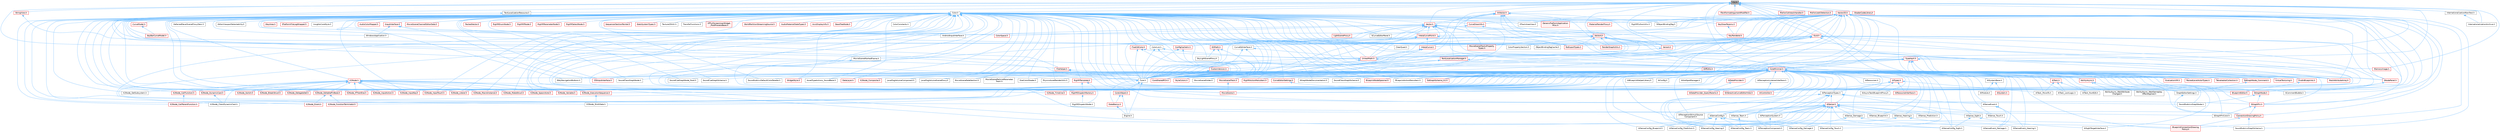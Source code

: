 digraph "Crc.h"
{
 // INTERACTIVE_SVG=YES
 // LATEX_PDF_SIZE
  bgcolor="transparent";
  edge [fontname=Helvetica,fontsize=10,labelfontname=Helvetica,labelfontsize=10];
  node [fontname=Helvetica,fontsize=10,shape=box,height=0.2,width=0.4];
  Node1 [id="Node000001",label="Crc.h",height=0.2,width=0.4,color="gray40", fillcolor="grey60", style="filled", fontcolor="black",tooltip=" "];
  Node1 -> Node2 [id="edge1_Node000001_Node000002",dir="back",color="steelblue1",style="solid",tooltip=" "];
  Node2 [id="Node000002",label="Color.h",height=0.2,width=0.4,color="grey40", fillcolor="white", style="filled",URL="$dd/dac/Color_8h.html",tooltip=" "];
  Node2 -> Node3 [id="edge2_Node000002_Node000003",dir="back",color="steelblue1",style="solid",tooltip=" "];
  Node3 [id="Node000003",label="AndroidInputInterface.h",height=0.2,width=0.4,color="grey40", fillcolor="white", style="filled",URL="$da/d8e/AndroidInputInterface_8h.html",tooltip=" "];
  Node2 -> Node4 [id="edge3_Node000002_Node000004",dir="back",color="steelblue1",style="solid",tooltip=" "];
  Node4 [id="Node000004",label="AssetTypeActions_SoundBase.h",height=0.2,width=0.4,color="grey40", fillcolor="white", style="filled",URL="$db/d4e/AssetTypeActions__SoundBase_8h.html",tooltip=" "];
  Node2 -> Node5 [id="edge4_Node000002_Node000005",dir="back",color="steelblue1",style="solid",tooltip=" "];
  Node5 [id="Node000005",label="AudioColorMapper.h",height=0.2,width=0.4,color="red", fillcolor="#FFF0F0", style="filled",URL="$df/d1d/AudioColorMapper_8h.html",tooltip=" "];
  Node2 -> Node9 [id="edge5_Node000002_Node000009",dir="back",color="steelblue1",style="solid",tooltip=" "];
  Node9 [id="Node000009",label="AudioMaterialSlateTypes.h",height=0.2,width=0.4,color="red", fillcolor="#FFF0F0", style="filled",URL="$d3/d2d/AudioMaterialSlateTypes_8h.html",tooltip=" "];
  Node2 -> Node23 [id="edge6_Node000002_Node000023",dir="back",color="steelblue1",style="solid",tooltip=" "];
  Node23 [id="Node000023",label="AxisDisplayInfo.h",height=0.2,width=0.4,color="red", fillcolor="#FFF0F0", style="filled",URL="$d4/d98/AxisDisplayInfo_8h.html",tooltip=" "];
  Node2 -> Node30 [id="edge7_Node000002_Node000030",dir="back",color="steelblue1",style="solid",tooltip=" "];
  Node30 [id="Node000030",label="BaseTreeNode.h",height=0.2,width=0.4,color="red", fillcolor="#FFF0F0", style="filled",URL="$da/dbe/BaseTreeNode_8h.html",tooltip=" "];
  Node2 -> Node43 [id="edge8_Node000002_Node000043",dir="back",color="steelblue1",style="solid",tooltip=" "];
  Node43 [id="Node000043",label="BlueprintActionMenuItem.h",height=0.2,width=0.4,color="grey40", fillcolor="white", style="filled",URL="$d8/dca/BlueprintActionMenuItem_8h.html",tooltip=" "];
  Node2 -> Node44 [id="edge9_Node000002_Node000044",dir="back",color="steelblue1",style="solid",tooltip=" "];
  Node44 [id="Node000044",label="BlueprintConnectionDrawing\lPolicy.h",height=0.2,width=0.4,color="red", fillcolor="#FFF0F0", style="filled",URL="$d2/dfc/BlueprintConnectionDrawingPolicy_8h.html",tooltip=" "];
  Node2 -> Node46 [id="edge10_Node000002_Node000046",dir="back",color="steelblue1",style="solid",tooltip=" "];
  Node46 [id="Node000046",label="BlueprintEditor.h",height=0.2,width=0.4,color="red", fillcolor="#FFF0F0", style="filled",URL="$df/d7d/BlueprintEditor_8h.html",tooltip=" "];
  Node2 -> Node59 [id="edge11_Node000002_Node000059",dir="back",color="steelblue1",style="solid",tooltip=" "];
  Node59 [id="Node000059",label="BlueprintNodeSpawner.h",height=0.2,width=0.4,color="red", fillcolor="#FFF0F0", style="filled",URL="$d1/de9/BlueprintNodeSpawner_8h.html",tooltip=" "];
  Node2 -> Node80 [id="edge12_Node000002_Node000080",dir="back",color="steelblue1",style="solid",tooltip=" "];
  Node80 [id="Node000080",label="ClearQuad.h",height=0.2,width=0.4,color="grey40", fillcolor="white", style="filled",URL="$dc/d90/ClearQuad_8h.html",tooltip=" "];
  Node2 -> Node81 [id="edge13_Node000002_Node000081",dir="back",color="steelblue1",style="solid",tooltip=" "];
  Node81 [id="Node000081",label="ColorConstants.h",height=0.2,width=0.4,color="grey40", fillcolor="white", style="filled",URL="$d7/d2d/ColorConstants_8h.html",tooltip=" "];
  Node2 -> Node82 [id="edge14_Node000002_Node000082",dir="back",color="steelblue1",style="solid",tooltip=" "];
  Node82 [id="Node000082",label="ColorList.h",height=0.2,width=0.4,color="grey40", fillcolor="white", style="filled",URL="$db/da1/ColorList_8h.html",tooltip=" "];
  Node82 -> Node83 [id="edge15_Node000082_Node000083",dir="back",color="steelblue1",style="solid",tooltip=" "];
  Node83 [id="Node000083",label="Core.h",height=0.2,width=0.4,color="grey40", fillcolor="white", style="filled",URL="$d6/dd7/Core_8h.html",tooltip=" "];
  Node83 -> Node84 [id="edge16_Node000083_Node000084",dir="back",color="steelblue1",style="solid",tooltip=" "];
  Node84 [id="Node000084",label="CoreUObject.h",height=0.2,width=0.4,color="red", fillcolor="#FFF0F0", style="filled",URL="$d0/ded/CoreUObject_8h.html",tooltip=" "];
  Node84 -> Node85 [id="edge17_Node000084_Node000085",dir="back",color="steelblue1",style="solid",tooltip=" "];
  Node85 [id="Node000085",label="Engine.h",height=0.2,width=0.4,color="grey40", fillcolor="white", style="filled",URL="$d1/d34/Public_2Engine_8h.html",tooltip=" "];
  Node84 -> Node87 [id="edge18_Node000084_Node000087",dir="back",color="steelblue1",style="solid",tooltip=" "];
  Node87 [id="Node000087",label="SlateBasics.h",height=0.2,width=0.4,color="red", fillcolor="#FFF0F0", style="filled",URL="$da/d2f/SlateBasics_8h.html",tooltip=" "];
  Node87 -> Node85 [id="edge19_Node000087_Node000085",dir="back",color="steelblue1",style="solid",tooltip=" "];
  Node83 -> Node85 [id="edge20_Node000083_Node000085",dir="back",color="steelblue1",style="solid",tooltip=" "];
  Node83 -> Node87 [id="edge21_Node000083_Node000087",dir="back",color="steelblue1",style="solid",tooltip=" "];
  Node82 -> Node90 [id="edge22_Node000082_Node000090",dir="back",color="steelblue1",style="solid",tooltip=" "];
  Node90 [id="Node000090",label="CoreSharedPCH.h",height=0.2,width=0.4,color="red", fillcolor="#FFF0F0", style="filled",URL="$d8/de5/CoreSharedPCH_8h.html",tooltip=" "];
  Node82 -> Node95 [id="edge23_Node000082_Node000095",dir="back",color="steelblue1",style="solid",tooltip=" "];
  Node95 [id="Node000095",label="UnrealMath.h",height=0.2,width=0.4,color="red", fillcolor="#FFF0F0", style="filled",URL="$d8/db2/UnrealMath_8h.html",tooltip=" "];
  Node95 -> Node83 [id="edge24_Node000095_Node000083",dir="back",color="steelblue1",style="solid",tooltip=" "];
  Node95 -> Node364 [id="edge25_Node000095_Node000364",dir="back",color="steelblue1",style="solid",tooltip=" "];
  Node364 [id="Node000364",label="CoreMinimal.h",height=0.2,width=0.4,color="red", fillcolor="#FFF0F0", style="filled",URL="$d7/d67/CoreMinimal_8h.html",tooltip=" "];
  Node364 -> Node365 [id="edge26_Node000364_Node000365",dir="back",color="steelblue1",style="solid",tooltip=" "];
  Node365 [id="Node000365",label="AIAsyncTaskBlueprintProxy.h",height=0.2,width=0.4,color="grey40", fillcolor="white", style="filled",URL="$db/d07/AIAsyncTaskBlueprintProxy_8h.html",tooltip=" "];
  Node364 -> Node366 [id="edge27_Node000364_Node000366",dir="back",color="steelblue1",style="solid",tooltip=" "];
  Node366 [id="Node000366",label="AIBlueprintHelperLibrary.h",height=0.2,width=0.4,color="grey40", fillcolor="white", style="filled",URL="$dc/d00/AIBlueprintHelperLibrary_8h.html",tooltip=" "];
  Node364 -> Node367 [id="edge28_Node000364_Node000367",dir="back",color="steelblue1",style="solid",tooltip=" "];
  Node367 [id="Node000367",label="AIConfig.h",height=0.2,width=0.4,color="grey40", fillcolor="white", style="filled",URL="$da/da3/AIConfig_8h.html",tooltip=" "];
  Node364 -> Node368 [id="edge29_Node000364_Node000368",dir="back",color="steelblue1",style="solid",tooltip=" "];
  Node368 [id="Node000368",label="AIController.h",height=0.2,width=0.4,color="red", fillcolor="#FFF0F0", style="filled",URL="$d7/dd8/AIController_8h.html",tooltip=" "];
  Node364 -> Node371 [id="edge30_Node000364_Node000371",dir="back",color="steelblue1",style="solid",tooltip=" "];
  Node371 [id="Node000371",label="AIDataProvider.h",height=0.2,width=0.4,color="red", fillcolor="#FFF0F0", style="filled",URL="$dd/d5b/AIDataProvider_8h.html",tooltip=" "];
  Node371 -> Node372 [id="edge31_Node000371_Node000372",dir="back",color="steelblue1",style="solid",tooltip=" "];
  Node372 [id="Node000372",label="AIDataProvider_QueryParams.h",height=0.2,width=0.4,color="red", fillcolor="#FFF0F0", style="filled",URL="$d3/dd9/AIDataProvider__QueryParams_8h.html",tooltip=" "];
  Node364 -> Node372 [id="edge32_Node000364_Node000372",dir="back",color="steelblue1",style="solid",tooltip=" "];
  Node364 -> Node382 [id="edge33_Node000364_Node000382",dir="back",color="steelblue1",style="solid",tooltip=" "];
  Node382 [id="Node000382",label="AIHotSpotManager.h",height=0.2,width=0.4,color="grey40", fillcolor="white", style="filled",URL="$da/d1d/AIHotSpotManager_8h.html",tooltip=" "];
  Node364 -> Node383 [id="edge34_Node000364_Node000383",dir="back",color="steelblue1",style="solid",tooltip=" "];
  Node383 [id="Node000383",label="AIModule.h",height=0.2,width=0.4,color="grey40", fillcolor="white", style="filled",URL="$d9/df1/AIModule_8h.html",tooltip=" "];
  Node364 -> Node384 [id="edge35_Node000364_Node000384",dir="back",color="steelblue1",style="solid",tooltip=" "];
  Node384 [id="Node000384",label="AIPerceptionComponent.h",height=0.2,width=0.4,color="grey40", fillcolor="white", style="filled",URL="$d6/d0a/AIPerceptionComponent_8h.html",tooltip=" "];
  Node364 -> Node385 [id="edge36_Node000364_Node000385",dir="back",color="steelblue1",style="solid",tooltip=" "];
  Node385 [id="Node000385",label="AIPerceptionListenerInterface.h",height=0.2,width=0.4,color="grey40", fillcolor="white", style="filled",URL="$d4/dd7/AIPerceptionListenerInterface_8h.html",tooltip=" "];
  Node385 -> Node368 [id="edge37_Node000385_Node000368",dir="back",color="steelblue1",style="solid",tooltip=" "];
  Node364 -> Node386 [id="edge38_Node000364_Node000386",dir="back",color="steelblue1",style="solid",tooltip=" "];
  Node386 [id="Node000386",label="AIPerceptionStimuliSource\lComponent.h",height=0.2,width=0.4,color="grey40", fillcolor="white", style="filled",URL="$df/da3/AIPerceptionStimuliSourceComponent_8h.html",tooltip=" "];
  Node364 -> Node387 [id="edge39_Node000364_Node000387",dir="back",color="steelblue1",style="solid",tooltip=" "];
  Node387 [id="Node000387",label="AIPerceptionSystem.h",height=0.2,width=0.4,color="grey40", fillcolor="white", style="filled",URL="$d0/d08/AIPerceptionSystem_8h.html",tooltip=" "];
  Node387 -> Node384 [id="edge40_Node000387_Node000384",dir="back",color="steelblue1",style="solid",tooltip=" "];
  Node364 -> Node388 [id="edge41_Node000364_Node000388",dir="back",color="steelblue1",style="solid",tooltip=" "];
  Node388 [id="Node000388",label="AIPerceptionTypes.h",height=0.2,width=0.4,color="grey40", fillcolor="white", style="filled",URL="$de/d00/AIPerceptionTypes_8h.html",tooltip=" "];
  Node388 -> Node384 [id="edge42_Node000388_Node000384",dir="back",color="steelblue1",style="solid",tooltip=" "];
  Node388 -> Node387 [id="edge43_Node000388_Node000387",dir="back",color="steelblue1",style="solid",tooltip=" "];
  Node388 -> Node389 [id="edge44_Node000388_Node000389",dir="back",color="steelblue1",style="solid",tooltip=" "];
  Node389 [id="Node000389",label="AISense.h",height=0.2,width=0.4,color="red", fillcolor="#FFF0F0", style="filled",URL="$d3/dbd/AISense_8h.html",tooltip=" "];
  Node389 -> Node384 [id="edge45_Node000389_Node000384",dir="back",color="steelblue1",style="solid",tooltip=" "];
  Node389 -> Node386 [id="edge46_Node000389_Node000386",dir="back",color="steelblue1",style="solid",tooltip=" "];
  Node389 -> Node387 [id="edge47_Node000389_Node000387",dir="back",color="steelblue1",style="solid",tooltip=" "];
  Node389 -> Node390 [id="edge48_Node000389_Node000390",dir="back",color="steelblue1",style="solid",tooltip=" "];
  Node390 [id="Node000390",label="AISenseConfig.h",height=0.2,width=0.4,color="grey40", fillcolor="white", style="filled",URL="$d4/d73/AISenseConfig_8h.html",tooltip=" "];
  Node390 -> Node391 [id="edge49_Node000390_Node000391",dir="back",color="steelblue1",style="solid",tooltip=" "];
  Node391 [id="Node000391",label="AISenseConfig_Blueprint.h",height=0.2,width=0.4,color="grey40", fillcolor="white", style="filled",URL="$d7/ddf/AISenseConfig__Blueprint_8h.html",tooltip=" "];
  Node390 -> Node392 [id="edge50_Node000390_Node000392",dir="back",color="steelblue1",style="solid",tooltip=" "];
  Node392 [id="Node000392",label="AISenseConfig_Damage.h",height=0.2,width=0.4,color="grey40", fillcolor="white", style="filled",URL="$d4/d13/AISenseConfig__Damage_8h.html",tooltip=" "];
  Node390 -> Node393 [id="edge51_Node000390_Node000393",dir="back",color="steelblue1",style="solid",tooltip=" "];
  Node393 [id="Node000393",label="AISenseConfig_Hearing.h",height=0.2,width=0.4,color="grey40", fillcolor="white", style="filled",URL="$df/d81/AISenseConfig__Hearing_8h.html",tooltip=" "];
  Node390 -> Node394 [id="edge52_Node000390_Node000394",dir="back",color="steelblue1",style="solid",tooltip=" "];
  Node394 [id="Node000394",label="AISenseConfig_Prediction.h",height=0.2,width=0.4,color="grey40", fillcolor="white", style="filled",URL="$d2/d6e/AISenseConfig__Prediction_8h.html",tooltip=" "];
  Node390 -> Node395 [id="edge53_Node000390_Node000395",dir="back",color="steelblue1",style="solid",tooltip=" "];
  Node395 [id="Node000395",label="AISenseConfig_Sight.h",height=0.2,width=0.4,color="grey40", fillcolor="white", style="filled",URL="$d7/d17/AISenseConfig__Sight_8h.html",tooltip=" "];
  Node390 -> Node396 [id="edge54_Node000390_Node000396",dir="back",color="steelblue1",style="solid",tooltip=" "];
  Node396 [id="Node000396",label="AISenseConfig_Team.h",height=0.2,width=0.4,color="grey40", fillcolor="white", style="filled",URL="$dc/daf/AISenseConfig__Team_8h.html",tooltip=" "];
  Node390 -> Node397 [id="edge55_Node000390_Node000397",dir="back",color="steelblue1",style="solid",tooltip=" "];
  Node397 [id="Node000397",label="AISenseConfig_Touch.h",height=0.2,width=0.4,color="grey40", fillcolor="white", style="filled",URL="$df/d3a/AISenseConfig__Touch_8h.html",tooltip=" "];
  Node389 -> Node391 [id="edge56_Node000389_Node000391",dir="back",color="steelblue1",style="solid",tooltip=" "];
  Node389 -> Node392 [id="edge57_Node000389_Node000392",dir="back",color="steelblue1",style="solid",tooltip=" "];
  Node389 -> Node393 [id="edge58_Node000389_Node000393",dir="back",color="steelblue1",style="solid",tooltip=" "];
  Node389 -> Node394 [id="edge59_Node000389_Node000394",dir="back",color="steelblue1",style="solid",tooltip=" "];
  Node389 -> Node395 [id="edge60_Node000389_Node000395",dir="back",color="steelblue1",style="solid",tooltip=" "];
  Node389 -> Node396 [id="edge61_Node000389_Node000396",dir="back",color="steelblue1",style="solid",tooltip=" "];
  Node389 -> Node397 [id="edge62_Node000389_Node000397",dir="back",color="steelblue1",style="solid",tooltip=" "];
  Node389 -> Node398 [id="edge63_Node000389_Node000398",dir="back",color="steelblue1",style="solid",tooltip=" "];
  Node398 [id="Node000398",label="AISense_Blueprint.h",height=0.2,width=0.4,color="grey40", fillcolor="white", style="filled",URL="$d6/d30/AISense__Blueprint_8h.html",tooltip=" "];
  Node389 -> Node399 [id="edge64_Node000389_Node000399",dir="back",color="steelblue1",style="solid",tooltip=" "];
  Node399 [id="Node000399",label="AISense_Damage.h",height=0.2,width=0.4,color="grey40", fillcolor="white", style="filled",URL="$dd/d37/AISense__Damage_8h.html",tooltip=" "];
  Node399 -> Node392 [id="edge65_Node000399_Node000392",dir="back",color="steelblue1",style="solid",tooltip=" "];
  Node399 -> Node400 [id="edge66_Node000399_Node000400",dir="back",color="steelblue1",style="solid",tooltip=" "];
  Node400 [id="Node000400",label="AISenseEvent_Damage.h",height=0.2,width=0.4,color="grey40", fillcolor="white", style="filled",URL="$db/d23/AISenseEvent__Damage_8h.html",tooltip=" "];
  Node389 -> Node401 [id="edge67_Node000389_Node000401",dir="back",color="steelblue1",style="solid",tooltip=" "];
  Node401 [id="Node000401",label="AISense_Hearing.h",height=0.2,width=0.4,color="grey40", fillcolor="white", style="filled",URL="$dc/d03/AISense__Hearing_8h.html",tooltip=" "];
  Node401 -> Node393 [id="edge68_Node000401_Node000393",dir="back",color="steelblue1",style="solid",tooltip=" "];
  Node401 -> Node402 [id="edge69_Node000401_Node000402",dir="back",color="steelblue1",style="solid",tooltip=" "];
  Node402 [id="Node000402",label="AISenseEvent_Hearing.h",height=0.2,width=0.4,color="grey40", fillcolor="white", style="filled",URL="$df/d3a/AISenseEvent__Hearing_8h.html",tooltip=" "];
  Node389 -> Node403 [id="edge70_Node000389_Node000403",dir="back",color="steelblue1",style="solid",tooltip=" "];
  Node403 [id="Node000403",label="AISense_Prediction.h",height=0.2,width=0.4,color="grey40", fillcolor="white", style="filled",URL="$d4/de0/AISense__Prediction_8h.html",tooltip=" "];
  Node389 -> Node404 [id="edge71_Node000389_Node000404",dir="back",color="steelblue1",style="solid",tooltip=" "];
  Node404 [id="Node000404",label="AISense_Sight.h",height=0.2,width=0.4,color="grey40", fillcolor="white", style="filled",URL="$d7/d6f/AISense__Sight_8h.html",tooltip=" "];
  Node404 -> Node395 [id="edge72_Node000404_Node000395",dir="back",color="steelblue1",style="solid",tooltip=" "];
  Node404 -> Node405 [id="edge73_Node000404_Node000405",dir="back",color="steelblue1",style="solid",tooltip=" "];
  Node405 [id="Node000405",label="AISightTargetInterface.h",height=0.2,width=0.4,color="grey40", fillcolor="white", style="filled",URL="$d0/dd7/AISightTargetInterface_8h.html",tooltip=" "];
  Node389 -> Node406 [id="edge74_Node000389_Node000406",dir="back",color="steelblue1",style="solid",tooltip=" "];
  Node406 [id="Node000406",label="AISense_Team.h",height=0.2,width=0.4,color="grey40", fillcolor="white", style="filled",URL="$d7/d7a/AISense__Team_8h.html",tooltip=" "];
  Node406 -> Node396 [id="edge75_Node000406_Node000396",dir="back",color="steelblue1",style="solid",tooltip=" "];
  Node389 -> Node407 [id="edge76_Node000389_Node000407",dir="back",color="steelblue1",style="solid",tooltip=" "];
  Node407 [id="Node000407",label="AISense_Touch.h",height=0.2,width=0.4,color="grey40", fillcolor="white", style="filled",URL="$d6/db4/AISense__Touch_8h.html",tooltip=" "];
  Node388 -> Node390 [id="edge77_Node000388_Node000390",dir="back",color="steelblue1",style="solid",tooltip=" "];
  Node388 -> Node393 [id="edge78_Node000388_Node000393",dir="back",color="steelblue1",style="solid",tooltip=" "];
  Node388 -> Node395 [id="edge79_Node000388_Node000395",dir="back",color="steelblue1",style="solid",tooltip=" "];
  Node388 -> Node408 [id="edge80_Node000388_Node000408",dir="back",color="steelblue1",style="solid",tooltip=" "];
  Node408 [id="Node000408",label="AISenseEvent.h",height=0.2,width=0.4,color="grey40", fillcolor="white", style="filled",URL="$de/d44/AISenseEvent_8h.html",tooltip=" "];
  Node408 -> Node400 [id="edge81_Node000408_Node000400",dir="back",color="steelblue1",style="solid",tooltip=" "];
  Node408 -> Node402 [id="edge82_Node000408_Node000402",dir="back",color="steelblue1",style="solid",tooltip=" "];
  Node364 -> Node409 [id="edge83_Node000364_Node000409",dir="back",color="steelblue1",style="solid",tooltip=" "];
  Node409 [id="Node000409",label="AIResourceInterface.h",height=0.2,width=0.4,color="red", fillcolor="#FFF0F0", style="filled",URL="$dd/d0d/AIResourceInterface_8h.html",tooltip=" "];
  Node364 -> Node466 [id="edge84_Node000364_Node000466",dir="back",color="steelblue1",style="solid",tooltip=" "];
  Node466 [id="Node000466",label="AIResources.h",height=0.2,width=0.4,color="grey40", fillcolor="white", style="filled",URL="$d9/db0/AIResources_8h.html",tooltip=" "];
  Node364 -> Node389 [id="edge85_Node000364_Node000389",dir="back",color="steelblue1",style="solid",tooltip=" "];
  Node364 -> Node390 [id="edge86_Node000364_Node000390",dir="back",color="steelblue1",style="solid",tooltip=" "];
  Node364 -> Node391 [id="edge87_Node000364_Node000391",dir="back",color="steelblue1",style="solid",tooltip=" "];
  Node364 -> Node392 [id="edge88_Node000364_Node000392",dir="back",color="steelblue1",style="solid",tooltip=" "];
  Node364 -> Node393 [id="edge89_Node000364_Node000393",dir="back",color="steelblue1",style="solid",tooltip=" "];
  Node364 -> Node394 [id="edge90_Node000364_Node000394",dir="back",color="steelblue1",style="solid",tooltip=" "];
  Node364 -> Node395 [id="edge91_Node000364_Node000395",dir="back",color="steelblue1",style="solid",tooltip=" "];
  Node364 -> Node396 [id="edge92_Node000364_Node000396",dir="back",color="steelblue1",style="solid",tooltip=" "];
  Node364 -> Node397 [id="edge93_Node000364_Node000397",dir="back",color="steelblue1",style="solid",tooltip=" "];
  Node364 -> Node408 [id="edge94_Node000364_Node000408",dir="back",color="steelblue1",style="solid",tooltip=" "];
  Node364 -> Node400 [id="edge95_Node000364_Node000400",dir="back",color="steelblue1",style="solid",tooltip=" "];
  Node364 -> Node402 [id="edge96_Node000364_Node000402",dir="back",color="steelblue1",style="solid",tooltip=" "];
  Node364 -> Node398 [id="edge97_Node000364_Node000398",dir="back",color="steelblue1",style="solid",tooltip=" "];
  Node364 -> Node399 [id="edge98_Node000364_Node000399",dir="back",color="steelblue1",style="solid",tooltip=" "];
  Node364 -> Node401 [id="edge99_Node000364_Node000401",dir="back",color="steelblue1",style="solid",tooltip=" "];
  Node364 -> Node403 [id="edge100_Node000364_Node000403",dir="back",color="steelblue1",style="solid",tooltip=" "];
  Node364 -> Node404 [id="edge101_Node000364_Node000404",dir="back",color="steelblue1",style="solid",tooltip=" "];
  Node364 -> Node406 [id="edge102_Node000364_Node000406",dir="back",color="steelblue1",style="solid",tooltip=" "];
  Node364 -> Node407 [id="edge103_Node000364_Node000407",dir="back",color="steelblue1",style="solid",tooltip=" "];
  Node364 -> Node405 [id="edge104_Node000364_Node000405",dir="back",color="steelblue1",style="solid",tooltip=" "];
  Node364 -> Node467 [id="edge105_Node000364_Node000467",dir="back",color="steelblue1",style="solid",tooltip=" "];
  Node467 [id="Node000467",label="AISystem.h",height=0.2,width=0.4,color="red", fillcolor="#FFF0F0", style="filled",URL="$d0/d71/AISystem_8h.html",tooltip=" "];
  Node364 -> Node472 [id="edge106_Node000364_Node000472",dir="back",color="steelblue1",style="solid",tooltip=" "];
  Node472 [id="Node000472",label="AISystemBase.h",height=0.2,width=0.4,color="grey40", fillcolor="white", style="filled",URL="$d5/d44/AISystemBase_8h.html",tooltip=" "];
  Node472 -> Node383 [id="edge107_Node000472_Node000383",dir="back",color="steelblue1",style="solid",tooltip=" "];
  Node472 -> Node467 [id="edge108_Node000472_Node000467",dir="back",color="steelblue1",style="solid",tooltip=" "];
  Node364 -> Node473 [id="edge109_Node000364_Node000473",dir="back",color="steelblue1",style="solid",tooltip=" "];
  Node473 [id="Node000473",label="AITask.h",height=0.2,width=0.4,color="red", fillcolor="#FFF0F0", style="filled",URL="$d6/de2/AITask_8h.html",tooltip=" "];
  Node473 -> Node474 [id="edge110_Node000473_Node000474",dir="back",color="steelblue1",style="solid",tooltip=" "];
  Node474 [id="Node000474",label="AITask_LockLogic.h",height=0.2,width=0.4,color="grey40", fillcolor="white", style="filled",URL="$d8/d28/AITask__LockLogic_8h.html",tooltip=" "];
  Node473 -> Node463 [id="edge111_Node000473_Node000463",dir="back",color="steelblue1",style="solid",tooltip=" "];
  Node463 [id="Node000463",label="AITask_MoveTo.h",height=0.2,width=0.4,color="grey40", fillcolor="white", style="filled",URL="$d4/dc4/AITask__MoveTo_8h.html",tooltip=" "];
  Node473 -> Node475 [id="edge112_Node000473_Node000475",dir="back",color="steelblue1",style="solid",tooltip=" "];
  Node475 [id="Node000475",label="AITask_RunEQS.h",height=0.2,width=0.4,color="grey40", fillcolor="white", style="filled",URL="$d9/d9f/AITask__RunEQS_8h.html",tooltip=" "];
  Node364 -> Node474 [id="edge113_Node000364_Node000474",dir="back",color="steelblue1",style="solid",tooltip=" "];
  Node364 -> Node463 [id="edge114_Node000364_Node000463",dir="back",color="steelblue1",style="solid",tooltip=" "];
  Node364 -> Node475 [id="edge115_Node000364_Node000475",dir="back",color="steelblue1",style="solid",tooltip=" "];
  Node364 -> Node476 [id="edge116_Node000364_Node000476",dir="back",color="steelblue1",style="solid",tooltip=" "];
  Node476 [id="Node000476",label="AITypes.h",height=0.2,width=0.4,color="red", fillcolor="#FFF0F0", style="filled",URL="$dd/d64/AITypes_8h.html",tooltip=" "];
  Node476 -> Node365 [id="edge117_Node000476_Node000365",dir="back",color="steelblue1",style="solid",tooltip=" "];
  Node476 -> Node368 [id="edge118_Node000476_Node000368",dir="back",color="steelblue1",style="solid",tooltip=" "];
  Node476 -> Node388 [id="edge119_Node000476_Node000388",dir="back",color="steelblue1",style="solid",tooltip=" "];
  Node476 -> Node409 [id="edge120_Node000476_Node000409",dir="back",color="steelblue1",style="solid",tooltip=" "];
  Node476 -> Node463 [id="edge121_Node000476_Node000463",dir="back",color="steelblue1",style="solid",tooltip=" "];
  Node364 -> Node481 [id="edge122_Node000364_Node000481",dir="back",color="steelblue1",style="solid",tooltip=" "];
  Node481 [id="Node000481",label="AbilityAsync.h",height=0.2,width=0.4,color="red", fillcolor="#FFF0F0", style="filled",URL="$d8/dce/AbilityAsync_8h.html",tooltip=" "];
  Node481 -> Node482 [id="edge123_Node000481_Node000482",dir="back",color="steelblue1",style="solid",tooltip=" "];
  Node482 [id="Node000482",label="AbilityAsync_WaitAttribute\lChanged.h",height=0.2,width=0.4,color="grey40", fillcolor="white", style="filled",URL="$d8/d81/AbilityAsync__WaitAttributeChanged_8h.html",tooltip=" "];
  Node481 -> Node483 [id="edge124_Node000481_Node000483",dir="back",color="steelblue1",style="solid",tooltip=" "];
  Node483 [id="Node000483",label="AbilityAsync_WaitGameplay\lEffectApplied.h",height=0.2,width=0.4,color="grey40", fillcolor="white", style="filled",URL="$dd/d1a/AbilityAsync__WaitGameplayEffectApplied_8h.html",tooltip=" "];
  Node364 -> Node482 [id="edge125_Node000364_Node000482",dir="back",color="steelblue1",style="solid",tooltip=" "];
  Node364 -> Node483 [id="edge126_Node000364_Node000483",dir="back",color="steelblue1",style="solid",tooltip=" "];
  Node364 -> Node4 [id="edge127_Node000364_Node000004",dir="back",color="steelblue1",style="solid",tooltip=" "];
  Node364 -> Node43 [id="edge128_Node000364_Node000043",dir="back",color="steelblue1",style="solid",tooltip=" "];
  Node364 -> Node44 [id="edge129_Node000364_Node000044",dir="back",color="steelblue1",style="solid",tooltip=" "];
  Node364 -> Node46 [id="edge130_Node000364_Node000046",dir="back",color="steelblue1",style="solid",tooltip=" "];
  Node364 -> Node59 [id="edge131_Node000364_Node000059",dir="back",color="steelblue1",style="solid",tooltip=" "];
  Node364 -> Node1365 [id="edge132_Node000364_Node001365",dir="back",color="steelblue1",style="solid",tooltip=" "];
  Node1365 [id="Node001365",label="ConnectionDrawingPolicy.h",height=0.2,width=0.4,color="red", fillcolor="#FFF0F0", style="filled",URL="$d5/dc8/ConnectionDrawingPolicy_8h.html",tooltip=" "];
  Node1365 -> Node44 [id="edge133_Node001365_Node000044",dir="back",color="steelblue1",style="solid",tooltip=" "];
  Node1365 -> Node1367 [id="edge134_Node001365_Node001367",dir="back",color="steelblue1",style="solid",tooltip=" "];
  Node1367 [id="Node001367",label="SoundSubmixGraphSchema.h",height=0.2,width=0.4,color="grey40", fillcolor="white", style="filled",URL="$dc/ddf/SoundSubmixGraphSchema_8h.html",tooltip=" "];
  Node364 -> Node83 [id="edge135_Node000364_Node000083",dir="back",color="steelblue1",style="solid",tooltip=" "];
  Node364 -> Node90 [id="edge136_Node000364_Node000090",dir="back",color="steelblue1",style="solid",tooltip=" "];
  Node364 -> Node3879 [id="edge137_Node000364_Node003879",dir="back",color="steelblue1",style="solid",tooltip=" "];
  Node3879 [id="Node003879",label="CurveEditorSettings.h",height=0.2,width=0.4,color="red", fillcolor="#FFF0F0", style="filled",URL="$d2/d54/CurveEditorSettings_8h.html",tooltip=" "];
  Node3879 -> Node1277 [id="edge138_Node003879_Node001277",dir="back",color="steelblue1",style="solid",tooltip=" "];
  Node1277 [id="Node001277",label="SInteractiveCurveEditorView.h",height=0.2,width=0.4,color="red", fillcolor="#FFF0F0", style="filled",URL="$d2/dd9/SInteractiveCurveEditorView_8h.html",tooltip=" "];
  Node364 -> Node574 [id="edge139_Node000364_Node000574",dir="back",color="steelblue1",style="solid",tooltip=" "];
  Node574 [id="Node000574",label="DataLayer.h",height=0.2,width=0.4,color="red", fillcolor="#FFF0F0", style="filled",URL="$df/d30/DataLayer_8h.html",tooltip=" "];
  Node364 -> Node3829 [id="edge140_Node000364_Node003829",dir="back",color="steelblue1",style="solid",tooltip=" "];
  Node3829 [id="Node003829",label="EdGraphNode_Comment.h",height=0.2,width=0.4,color="red", fillcolor="#FFF0F0", style="filled",URL="$dd/d88/EdGraphNode__Comment_8h.html",tooltip=" "];
  Node3829 -> Node3830 [id="edge141_Node003829_Node003830",dir="back",color="steelblue1",style="solid",tooltip=" "];
  Node3830 [id="Node003830",label="GraphEditorSettings.h",height=0.2,width=0.4,color="grey40", fillcolor="white", style="filled",URL="$d2/d21/GraphEditorSettings_8h.html",tooltip=" "];
  Node3830 -> Node1365 [id="edge142_Node003830_Node001365",dir="back",color="steelblue1",style="solid",tooltip=" "];
  Node364 -> Node2876 [id="edge143_Node000364_Node002876",dir="back",color="steelblue1",style="solid",tooltip=" "];
  Node2876 [id="Node002876",label="EdGraphSchema_K2.h",height=0.2,width=0.4,color="red", fillcolor="#FFF0F0", style="filled",URL="$d0/dcf/EdGraphSchema__K2_8h.html",tooltip=" "];
  Node364 -> Node1010 [id="edge144_Node000364_Node001010",dir="back",color="steelblue1",style="solid",tooltip=" "];
  Node1010 [id="Node001010",label="EvaluationVM.h",height=0.2,width=0.4,color="red", fillcolor="#FFF0F0", style="filled",URL="$d0/d71/EvaluationVM_8h.html",tooltip=" "];
  Node364 -> Node1434 [id="edge145_Node000364_Node001434",dir="back",color="steelblue1",style="solid",tooltip=" "];
  Node1434 [id="Node001434",label="FindInBlueprints.h",height=0.2,width=0.4,color="red", fillcolor="#FFF0F0", style="filled",URL="$d0/d27/FindInBlueprints_8h.html",tooltip=" "];
  Node1434 -> Node46 [id="edge146_Node001434_Node000046",dir="back",color="steelblue1",style="solid",tooltip=" "];
  Node364 -> Node3830 [id="edge147_Node000364_Node003830",dir="back",color="steelblue1",style="solid",tooltip=" "];
  Node364 -> Node6506 [id="edge148_Node000364_Node006506",dir="back",color="steelblue1",style="solid",tooltip=" "];
  Node6506 [id="Node006506",label="IOSInputInterface.h",height=0.2,width=0.4,color="red", fillcolor="#FFF0F0", style="filled",URL="$dd/dd3/IOSInputInterface_8h.html",tooltip=" "];
  Node364 -> Node2407 [id="edge149_Node000364_Node002407",dir="back",color="steelblue1",style="solid",tooltip=" "];
  Node2407 [id="Node002407",label="K2Node.h",height=0.2,width=0.4,color="red", fillcolor="#FFF0F0", style="filled",URL="$d5/d94/K2Node_8h.html",tooltip=" "];
  Node2407 -> Node2419 [id="edge150_Node002407_Node002419",dir="back",color="steelblue1",style="solid",tooltip=" "];
  Node2419 [id="Node002419",label="K2Node_BreakStruct.h",height=0.2,width=0.4,color="red", fillcolor="#FFF0F0", style="filled",URL="$df/d93/K2Node__BreakStruct_8h.html",tooltip=" "];
  Node2407 -> Node2420 [id="edge151_Node002407_Node002420",dir="back",color="steelblue1",style="solid",tooltip=" "];
  Node2420 [id="Node002420",label="K2Node_CallFunction.h",height=0.2,width=0.4,color="red", fillcolor="#FFF0F0", style="filled",URL="$d5/d5f/K2Node__CallFunction_8h.html",tooltip=" "];
  Node2420 -> Node2428 [id="edge152_Node002420_Node002428",dir="back",color="steelblue1",style="solid",tooltip=" "];
  Node2428 [id="Node002428",label="K2Node_CallParentFunction.h",height=0.2,width=0.4,color="red", fillcolor="#FFF0F0", style="filled",URL="$df/d77/K2Node__CallParentFunction_8h.html",tooltip=" "];
  Node2407 -> Node2438 [id="edge153_Node002407_Node002438",dir="back",color="steelblue1",style="solid",tooltip=" "];
  Node2438 [id="Node002438",label="K2Node_ClassDynamicCast.h",height=0.2,width=0.4,color="grey40", fillcolor="white", style="filled",URL="$d1/d23/K2Node__ClassDynamicCast_8h.html",tooltip=" "];
  Node2407 -> Node2447 [id="edge154_Node002407_Node002447",dir="back",color="steelblue1",style="solid",tooltip=" "];
  Node2447 [id="Node002447",label="K2Node_DelegateSet.h",height=0.2,width=0.4,color="red", fillcolor="#FFF0F0", style="filled",URL="$d0/d7b/K2Node__DelegateSet_8h.html",tooltip=" "];
  Node2407 -> Node2449 [id="edge155_Node002407_Node002449",dir="back",color="steelblue1",style="solid",tooltip=" "];
  Node2449 [id="Node002449",label="K2Node_DynamicCast.h",height=0.2,width=0.4,color="red", fillcolor="#FFF0F0", style="filled",URL="$dc/d1c/K2Node__DynamicCast_8h.html",tooltip=" "];
  Node2449 -> Node2438 [id="edge156_Node002449_Node002438",dir="back",color="steelblue1",style="solid",tooltip=" "];
  Node2407 -> Node2451 [id="edge157_Node002407_Node002451",dir="back",color="steelblue1",style="solid",tooltip=" "];
  Node2451 [id="Node002451",label="K2Node_EditablePinBase.h",height=0.2,width=0.4,color="red", fillcolor="#FFF0F0", style="filled",URL="$dd/d63/K2Node__EditablePinBase_8h.html",tooltip=" "];
  Node2451 -> Node2453 [id="edge158_Node002451_Node002453",dir="back",color="steelblue1",style="solid",tooltip=" "];
  Node2453 [id="Node002453",label="K2Node_Event.h",height=0.2,width=0.4,color="red", fillcolor="#FFF0F0", style="filled",URL="$dd/d9e/K2Node__Event_8h.html",tooltip=" "];
  Node2451 -> Node2465 [id="edge159_Node002451_Node002465",dir="back",color="steelblue1",style="solid",tooltip=" "];
  Node2465 [id="Node002465",label="K2Node_FunctionTerminator.h",height=0.2,width=0.4,color="red", fillcolor="#FFF0F0", style="filled",URL="$df/d4a/K2Node__FunctionTerminator_8h.html",tooltip=" "];
  Node2407 -> Node2474 [id="edge160_Node002407_Node002474",dir="back",color="steelblue1",style="solid",tooltip=" "];
  Node2474 [id="Node002474",label="K2Node_ExecutionSequence.h",height=0.2,width=0.4,color="red", fillcolor="#FFF0F0", style="filled",URL="$da/d97/K2Node__ExecutionSequence_8h.html",tooltip=" "];
  Node2474 -> Node2475 [id="edge161_Node002474_Node002475",dir="back",color="steelblue1",style="solid",tooltip=" "];
  Node2475 [id="Node002475",label="K2Node_MultiGate.h",height=0.2,width=0.4,color="grey40", fillcolor="white", style="filled",URL="$d6/da1/K2Node__MultiGate_8h.html",tooltip=" "];
  Node2407 -> Node2486 [id="edge162_Node002407_Node002486",dir="back",color="steelblue1",style="solid",tooltip=" "];
  Node2486 [id="Node002486",label="K2Node_GetSubsystem.h",height=0.2,width=0.4,color="grey40", fillcolor="white", style="filled",URL="$d6/d44/K2Node__GetSubsystem_8h.html",tooltip=" "];
  Node2407 -> Node2487 [id="edge163_Node002407_Node002487",dir="back",color="steelblue1",style="solid",tooltip=" "];
  Node2487 [id="Node002487",label="K2Node_IfThenElse.h",height=0.2,width=0.4,color="red", fillcolor="#FFF0F0", style="filled",URL="$d7/d43/K2Node__IfThenElse_8h.html",tooltip=" "];
  Node2407 -> Node2488 [id="edge164_Node002407_Node002488",dir="back",color="steelblue1",style="solid",tooltip=" "];
  Node2488 [id="Node002488",label="K2Node_InputAction.h",height=0.2,width=0.4,color="red", fillcolor="#FFF0F0", style="filled",URL="$d7/d16/K2Node__InputAction_8h.html",tooltip=" "];
  Node2407 -> Node2489 [id="edge165_Node002407_Node002489",dir="back",color="steelblue1",style="solid",tooltip=" "];
  Node2489 [id="Node002489",label="K2Node_InputKey.h",height=0.2,width=0.4,color="red", fillcolor="#FFF0F0", style="filled",URL="$d2/dd5/K2Node__InputKey_8h.html",tooltip=" "];
  Node2407 -> Node2490 [id="edge166_Node002407_Node002490",dir="back",color="steelblue1",style="solid",tooltip=" "];
  Node2490 [id="Node002490",label="K2Node_InputTouch.h",height=0.2,width=0.4,color="red", fillcolor="#FFF0F0", style="filled",URL="$d4/d0f/K2Node__InputTouch_8h.html",tooltip=" "];
  Node2407 -> Node2492 [id="edge167_Node002407_Node002492",dir="back",color="steelblue1",style="solid",tooltip=" "];
  Node2492 [id="Node002492",label="K2Node_Literal.h",height=0.2,width=0.4,color="red", fillcolor="#FFF0F0", style="filled",URL="$da/d6c/K2Node__Literal_8h.html",tooltip=" "];
  Node2407 -> Node2470 [id="edge168_Node002407_Node002470",dir="back",color="steelblue1",style="solid",tooltip=" "];
  Node2470 [id="Node002470",label="K2Node_MacroInstance.h",height=0.2,width=0.4,color="red", fillcolor="#FFF0F0", style="filled",URL="$d1/d45/K2Node__MacroInstance_8h.html",tooltip=" "];
  Node2407 -> Node2498 [id="edge169_Node002407_Node002498",dir="back",color="steelblue1",style="solid",tooltip=" "];
  Node2498 [id="Node002498",label="K2Node_MakeStruct.h",height=0.2,width=0.4,color="red", fillcolor="#FFF0F0", style="filled",URL="$de/de5/K2Node__MakeStruct_8h.html",tooltip=" "];
  Node2407 -> Node2507 [id="edge170_Node002407_Node002507",dir="back",color="steelblue1",style="solid",tooltip=" "];
  Node2507 [id="Node002507",label="K2Node_SpawnActor.h",height=0.2,width=0.4,color="red", fillcolor="#FFF0F0", style="filled",URL="$df/dd1/K2Node__SpawnActor_8h.html",tooltip=" "];
  Node2407 -> Node2511 [id="edge171_Node002407_Node002511",dir="back",color="steelblue1",style="solid",tooltip=" "];
  Node2511 [id="Node002511",label="K2Node_Switch.h",height=0.2,width=0.4,color="red", fillcolor="#FFF0F0", style="filled",URL="$dc/d1a/K2Node__Switch_8h.html",tooltip=" "];
  Node2407 -> Node2518 [id="edge172_Node002407_Node002518",dir="back",color="steelblue1",style="solid",tooltip=" "];
  Node2518 [id="Node002518",label="K2Node_Timeline.h",height=0.2,width=0.4,color="red", fillcolor="#FFF0F0", style="filled",URL="$dd/dd4/K2Node__Timeline_8h.html",tooltip=" "];
  Node2407 -> Node2521 [id="edge173_Node002407_Node002521",dir="back",color="steelblue1",style="solid",tooltip=" "];
  Node2521 [id="Node002521",label="K2Node_Variable.h",height=0.2,width=0.4,color="red", fillcolor="#FFF0F0", style="filled",URL="$d7/dbe/K2Node__Variable_8h.html",tooltip=" "];
  Node364 -> Node2419 [id="edge174_Node000364_Node002419",dir="back",color="steelblue1",style="solid",tooltip=" "];
  Node364 -> Node2420 [id="edge175_Node000364_Node002420",dir="back",color="steelblue1",style="solid",tooltip=" "];
  Node364 -> Node2428 [id="edge176_Node000364_Node002428",dir="back",color="steelblue1",style="solid",tooltip=" "];
  Node364 -> Node2438 [id="edge177_Node000364_Node002438",dir="back",color="steelblue1",style="solid",tooltip=" "];
  Node364 -> Node2468 [id="edge178_Node000364_Node002468",dir="back",color="steelblue1",style="solid",tooltip=" "];
  Node2468 [id="Node002468",label="K2Node_Composite.h",height=0.2,width=0.4,color="red", fillcolor="#FFF0F0", style="filled",URL="$d9/d9a/K2Node__Composite_8h.html",tooltip=" "];
  Node364 -> Node2447 [id="edge179_Node000364_Node002447",dir="back",color="steelblue1",style="solid",tooltip=" "];
  Node364 -> Node2449 [id="edge180_Node000364_Node002449",dir="back",color="steelblue1",style="solid",tooltip=" "];
  Node364 -> Node2451 [id="edge181_Node000364_Node002451",dir="back",color="steelblue1",style="solid",tooltip=" "];
  Node364 -> Node2453 [id="edge182_Node000364_Node002453",dir="back",color="steelblue1",style="solid",tooltip=" "];
  Node364 -> Node2474 [id="edge183_Node000364_Node002474",dir="back",color="steelblue1",style="solid",tooltip=" "];
  Node364 -> Node2465 [id="edge184_Node000364_Node002465",dir="back",color="steelblue1",style="solid",tooltip=" "];
  Node364 -> Node2487 [id="edge185_Node000364_Node002487",dir="back",color="steelblue1",style="solid",tooltip=" "];
  Node364 -> Node2488 [id="edge186_Node000364_Node002488",dir="back",color="steelblue1",style="solid",tooltip=" "];
  Node364 -> Node2489 [id="edge187_Node000364_Node002489",dir="back",color="steelblue1",style="solid",tooltip=" "];
  Node364 -> Node2490 [id="edge188_Node000364_Node002490",dir="back",color="steelblue1",style="solid",tooltip=" "];
  Node364 -> Node2492 [id="edge189_Node000364_Node002492",dir="back",color="steelblue1",style="solid",tooltip=" "];
  Node364 -> Node2470 [id="edge190_Node000364_Node002470",dir="back",color="steelblue1",style="solid",tooltip=" "];
  Node364 -> Node2498 [id="edge191_Node000364_Node002498",dir="back",color="steelblue1",style="solid",tooltip=" "];
  Node364 -> Node2475 [id="edge192_Node000364_Node002475",dir="back",color="steelblue1",style="solid",tooltip=" "];
  Node364 -> Node2507 [id="edge193_Node000364_Node002507",dir="back",color="steelblue1",style="solid",tooltip=" "];
  Node364 -> Node2511 [id="edge194_Node000364_Node002511",dir="back",color="steelblue1",style="solid",tooltip=" "];
  Node364 -> Node2518 [id="edge195_Node000364_Node002518",dir="back",color="steelblue1",style="solid",tooltip=" "];
  Node364 -> Node2521 [id="edge196_Node000364_Node002521",dir="back",color="steelblue1",style="solid",tooltip=" "];
  Node364 -> Node5048 [id="edge197_Node000364_Node005048",dir="back",color="steelblue1",style="solid",tooltip=" "];
  Node5048 [id="Node005048",label="LocalFogVolumeComponent.h",height=0.2,width=0.4,color="grey40", fillcolor="white", style="filled",URL="$d2/d4f/LocalFogVolumeComponent_8h.html",tooltip=" "];
  Node364 -> Node6640 [id="edge198_Node000364_Node006640",dir="back",color="steelblue1",style="solid",tooltip=" "];
  Node6640 [id="Node006640",label="LocalFogVolumeSceneProxy.h",height=0.2,width=0.4,color="grey40", fillcolor="white", style="filled",URL="$d2/df5/LocalFogVolumeSceneProxy_8h.html",tooltip=" "];
  Node364 -> Node2121 [id="edge199_Node000364_Node002121",dir="back",color="steelblue1",style="solid",tooltip=" "];
  Node2121 [id="Node002121",label="MeshAttributeArray.h",height=0.2,width=0.4,color="red", fillcolor="#FFF0F0", style="filled",URL="$dd/dcf/MeshAttributeArray_8h.html",tooltip=" "];
  Node364 -> Node2681 [id="edge200_Node000364_Node002681",dir="back",color="steelblue1",style="solid",tooltip=" "];
  Node2681 [id="Node002681",label="MovieScene.h",height=0.2,width=0.4,color="red", fillcolor="#FFF0F0", style="filled",URL="$df/da9/MovieScene_8h.html",tooltip=" "];
  Node364 -> Node4802 [id="edge201_Node000364_Node004802",dir="back",color="steelblue1",style="solid",tooltip=" "];
  Node4802 [id="Node004802",label="MovieSceneFadeSection.h",height=0.2,width=0.4,color="grey40", fillcolor="white", style="filled",URL="$d8/db8/MovieSceneFadeSection_8h.html",tooltip=" "];
  Node364 -> Node6827 [id="edge202_Node000364_Node006827",dir="back",color="steelblue1",style="solid",tooltip=" "];
  Node6827 [id="Node006827",label="MovieSceneFolder.h",height=0.2,width=0.4,color="grey40", fillcolor="white", style="filled",URL="$d0/d88/MovieSceneFolder_8h.html",tooltip=" "];
  Node364 -> Node3466 [id="edge203_Node000364_Node003466",dir="back",color="steelblue1",style="solid",tooltip=" "];
  Node3466 [id="Node003466",label="MovieSceneParticleParameter\lTrack.h",height=0.2,width=0.4,color="grey40", fillcolor="white", style="filled",URL="$d2/d09/MovieSceneParticleParameterTrack_8h.html",tooltip=" "];
  Node364 -> Node5573 [id="edge204_Node000364_Node005573",dir="back",color="steelblue1",style="solid",tooltip=" "];
  Node5573 [id="Node005573",label="MovieSceneTrack.h",height=0.2,width=0.4,color="red", fillcolor="#FFF0F0", style="filled",URL="$d6/db2/MovieSceneTrack_8h.html",tooltip=" "];
  Node5573 -> Node2681 [id="edge205_Node005573_Node002681",dir="back",color="steelblue1",style="solid",tooltip=" "];
  Node364 -> Node6255 [id="edge206_Node000364_Node006255",dir="back",color="steelblue1",style="solid",tooltip=" "];
  Node6255 [id="Node006255",label="OneColorShader.h",height=0.2,width=0.4,color="grey40", fillcolor="white", style="filled",URL="$dc/d2c/OneColorShader_8h.html",tooltip=" "];
  Node364 -> Node6904 [id="edge207_Node000364_Node006904",dir="back",color="steelblue1",style="solid",tooltip=" "];
  Node6904 [id="Node006904",label="PackedLevelActorTypes.h",height=0.2,width=0.4,color="red", fillcolor="#FFF0F0", style="filled",URL="$d0/d1a/PackedLevelActorTypes_8h.html",tooltip=" "];
  Node364 -> Node3503 [id="edge208_Node000364_Node003503",dir="back",color="steelblue1",style="solid",tooltip=" "];
  Node3503 [id="Node003503",label="PhysicsAssetRenderUtils.h",height=0.2,width=0.4,color="grey40", fillcolor="white", style="filled",URL="$d2/dee/PhysicsAssetRenderUtils_8h.html",tooltip=" "];
  Node364 -> Node2753 [id="edge209_Node000364_Node002753",dir="back",color="steelblue1",style="solid",tooltip=" "];
  Node2753 [id="Node002753",label="RigVMActionMenuItem.h",height=0.2,width=0.4,color="red", fillcolor="#FFF0F0", style="filled",URL="$d1/d5f/RigVMActionMenuItem_8h.html",tooltip=" "];
  Node364 -> Node2803 [id="edge210_Node000364_Node002803",dir="back",color="steelblue1",style="solid",tooltip=" "];
  Node2803 [id="Node002803",label="RigVMDispatchFactory.h",height=0.2,width=0.4,color="red", fillcolor="#FFF0F0", style="filled",URL="$de/d6b/RigVMDispatchFactory_8h.html",tooltip=" "];
  Node2803 -> Node2791 [id="edge211_Node002803_Node002791",dir="back",color="steelblue1",style="solid",tooltip=" "];
  Node2791 [id="Node002791",label="RigVMDispatchNode.h",height=0.2,width=0.4,color="grey40", fillcolor="white", style="filled",URL="$dc/d91/RigVMDispatchNode_8h.html",tooltip=" "];
  Node364 -> Node2869 [id="edge212_Node000364_Node002869",dir="back",color="steelblue1",style="solid",tooltip=" "];
  Node2869 [id="Node002869",label="RigVMTemplate.h",height=0.2,width=0.4,color="red", fillcolor="#FFF0F0", style="filled",URL="$d8/dbc/RigVMTemplate_8h.html",tooltip=" "];
  Node2869 -> Node2803 [id="edge213_Node002869_Node002803",dir="back",color="steelblue1",style="solid",tooltip=" "];
  Node2869 -> Node2791 [id="edge214_Node002869_Node002791",dir="back",color="steelblue1",style="solid",tooltip=" "];
  Node364 -> Node1621 [id="edge215_Node000364_Node001621",dir="back",color="steelblue1",style="solid",tooltip=" "];
  Node1621 [id="Node001621",label="SCommentBubble.h",height=0.2,width=0.4,color="grey40", fillcolor="white", style="filled",URL="$d9/d84/SCommentBubble_8h.html",tooltip=" "];
  Node364 -> Node1346 [id="edge216_Node000364_Node001346",dir="back",color="steelblue1",style="solid",tooltip=" "];
  Node1346 [id="Node001346",label="SGraphNode.h",height=0.2,width=0.4,color="red", fillcolor="#FFF0F0", style="filled",URL="$d2/d30/SGraphNode_8h.html",tooltip=" "];
  Node1346 -> Node1364 [id="edge217_Node001346_Node001364",dir="back",color="steelblue1",style="solid",tooltip=" "];
  Node1364 [id="Node001364",label="SGraphPin.h",height=0.2,width=0.4,color="red", fillcolor="#FFF0F0", style="filled",URL="$d1/dd1/SGraphPin_8h.html",tooltip=" "];
  Node1364 -> Node1365 [id="edge218_Node001364_Node001365",dir="back",color="steelblue1",style="solid",tooltip=" "];
  Node1364 -> Node1371 [id="edge219_Node001364_Node001371",dir="back",color="steelblue1",style="solid",tooltip=" "];
  Node1371 [id="Node001371",label="SGraphPinColor.h",height=0.2,width=0.4,color="grey40", fillcolor="white", style="filled",URL="$dd/d8d/SGraphPinColor_8h.html",tooltip=" "];
  Node1346 -> Node570 [id="edge220_Node001346_Node000570",dir="back",color="steelblue1",style="solid",tooltip=" "];
  Node570 [id="Node000570",label="SoundSubmixGraphNode.h",height=0.2,width=0.4,color="grey40", fillcolor="white", style="filled",URL="$d5/d09/SoundSubmixGraphNode_8h.html",tooltip=" "];
  Node364 -> Node1362 [id="edge221_Node000364_Node001362",dir="back",color="steelblue1",style="solid",tooltip=" "];
  Node1362 [id="Node001362",label="SGraphNodeDocumentation.h",height=0.2,width=0.4,color="grey40", fillcolor="white", style="filled",URL="$de/d42/SGraphNodeDocumentation_8h.html",tooltip=" "];
  Node364 -> Node1364 [id="edge222_Node000364_Node001364",dir="back",color="steelblue1",style="solid",tooltip=" "];
  Node364 -> Node1371 [id="edge223_Node000364_Node001371",dir="back",color="steelblue1",style="solid",tooltip=" "];
  Node364 -> Node1935 [id="edge224_Node000364_Node001935",dir="back",color="steelblue1",style="solid",tooltip=" "];
  Node1935 [id="Node001935",label="SKeyNavigationButtons.h",height=0.2,width=0.4,color="grey40", fillcolor="white", style="filled",URL="$d4/dfa/SKeyNavigationButtons_8h.html",tooltip=" "];
  Node364 -> Node1619 [id="edge225_Node000364_Node001619",dir="back",color="steelblue1",style="solid",tooltip=" "];
  Node1619 [id="Node001619",label="SNodePanel.h",height=0.2,width=0.4,color="red", fillcolor="#FFF0F0", style="filled",URL="$da/db1/SNodePanel_8h.html",tooltip=" "];
  Node1619 -> Node1621 [id="edge226_Node001619_Node001621",dir="back",color="steelblue1",style="solid",tooltip=" "];
  Node1619 -> Node1346 [id="edge227_Node001619_Node001346",dir="back",color="steelblue1",style="solid",tooltip=" "];
  Node364 -> Node4487 [id="edge228_Node000364_Node004487",dir="back",color="steelblue1",style="solid",tooltip=" "];
  Node4487 [id="Node004487",label="SoundClassGraphNode.h",height=0.2,width=0.4,color="grey40", fillcolor="white", style="filled",URL="$d1/d0f/SoundClassGraphNode_8h.html",tooltip=" "];
  Node364 -> Node3833 [id="edge229_Node000364_Node003833",dir="back",color="steelblue1",style="solid",tooltip=" "];
  Node3833 [id="Node003833",label="SoundClassGraphSchema.h",height=0.2,width=0.4,color="grey40", fillcolor="white", style="filled",URL="$d8/d8d/SoundClassGraphSchema_8h.html",tooltip=" "];
  Node364 -> Node4490 [id="edge230_Node000364_Node004490",dir="back",color="steelblue1",style="solid",tooltip=" "];
  Node4490 [id="Node004490",label="SoundCueGraphNode_Root.h",height=0.2,width=0.4,color="grey40", fillcolor="white", style="filled",URL="$dc/dc7/SoundCueGraphNode__Root_8h.html",tooltip=" "];
  Node364 -> Node3834 [id="edge231_Node000364_Node003834",dir="back",color="steelblue1",style="solid",tooltip=" "];
  Node3834 [id="Node003834",label="SoundCueGraphSchema.h",height=0.2,width=0.4,color="grey40", fillcolor="white", style="filled",URL="$d7/d4a/SoundCueGraphSchema_8h.html",tooltip=" "];
  Node364 -> Node3870 [id="edge232_Node000364_Node003870",dir="back",color="steelblue1",style="solid",tooltip=" "];
  Node3870 [id="Node003870",label="SoundSubmixDefaultColorPalette.h",height=0.2,width=0.4,color="grey40", fillcolor="white", style="filled",URL="$d0/df9/SoundSubmixDefaultColorPalette_8h.html",tooltip=" "];
  Node364 -> Node570 [id="edge233_Node000364_Node000570",dir="back",color="steelblue1",style="solid",tooltip=" "];
  Node364 -> Node5967 [id="edge234_Node000364_Node005967",dir="back",color="steelblue1",style="solid",tooltip=" "];
  Node5967 [id="Node005967",label="StyleColors.h",height=0.2,width=0.4,color="red", fillcolor="#FFF0F0", style="filled",URL="$db/d8d/StyleColors_8h.html",tooltip=" "];
  Node364 -> Node7178 [id="edge235_Node000364_Node007178",dir="back",color="steelblue1",style="solid",tooltip=" "];
  Node7178 [id="Node007178",label="TetrahedralCollection.h",height=0.2,width=0.4,color="red", fillcolor="#FFF0F0", style="filled",URL="$d2/d8f/TetrahedralCollection_8h.html",tooltip=" "];
  Node364 -> Node6415 [id="edge236_Node000364_Node006415",dir="back",color="steelblue1",style="solid",tooltip=" "];
  Node6415 [id="Node006415",label="VirtualTexturing.h",height=0.2,width=0.4,color="red", fillcolor="#FFF0F0", style="filled",URL="$da/da6/VirtualTexturing_8h.html",tooltip=" "];
  Node364 -> Node7350 [id="edge237_Node000364_Node007350",dir="back",color="steelblue1",style="solid",tooltip=" "];
  Node7350 [id="Node007350",label="WidgetStyle.h",height=0.2,width=0.4,color="red", fillcolor="#FFF0F0", style="filled",URL="$d5/de0/WidgetStyle_8h.html",tooltip=" "];
  Node95 -> Node90 [id="edge238_Node000095_Node000090",dir="back",color="steelblue1",style="solid",tooltip=" "];
  Node2 -> Node2019 [id="edge239_Node000002_Node002019",dir="back",color="steelblue1",style="solid",tooltip=" "];
  Node2019 [id="Node002019",label="ColorPropertySection.h",height=0.2,width=0.4,color="grey40", fillcolor="white", style="filled",URL="$d9/d2f/ColorPropertySection_8h.html",tooltip=" "];
  Node2 -> Node7379 [id="edge240_Node000002_Node007379",dir="back",color="steelblue1",style="solid",tooltip=" "];
  Node7379 [id="Node007379",label="ColorSpace.h",height=0.2,width=0.4,color="red", fillcolor="#FFF0F0", style="filled",URL="$de/d18/ColorSpace_8h.html",tooltip=" "];
  Node2 -> Node7380 [id="edge241_Node000002_Node007380",dir="back",color="steelblue1",style="solid",tooltip=" "];
  Node7380 [id="Node007380",label="ConfigCacheIni.h",height=0.2,width=0.4,color="red", fillcolor="#FFF0F0", style="filled",URL="$dd/d3f/ConfigCacheIni_8h.html",tooltip=" "];
  Node7380 -> Node83 [id="edge242_Node007380_Node000083",dir="back",color="steelblue1",style="solid",tooltip=" "];
  Node7380 -> Node90 [id="edge243_Node007380_Node000090",dir="back",color="steelblue1",style="solid",tooltip=" "];
  Node2 -> Node1365 [id="edge244_Node000002_Node001365",dir="back",color="steelblue1",style="solid",tooltip=" "];
  Node2 -> Node83 [id="edge245_Node000002_Node000083",dir="back",color="steelblue1",style="solid",tooltip=" "];
  Node2 -> Node90 [id="edge246_Node000002_Node000090",dir="back",color="steelblue1",style="solid",tooltip=" "];
  Node2 -> Node5850 [id="edge247_Node000002_Node005850",dir="back",color="steelblue1",style="solid",tooltip=" "];
  Node5850 [id="Node005850",label="CurveDrawInfo.h",height=0.2,width=0.4,color="red", fillcolor="#FFF0F0", style="filled",URL="$df/d5d/CurveDrawInfo_8h.html",tooltip=" "];
  Node5850 -> Node1761 [id="edge248_Node005850_Node001761",dir="back",color="steelblue1",style="solid",tooltip=" "];
  Node1761 [id="Node001761",label="SCurveEditorPanel.h",height=0.2,width=0.4,color="grey40", fillcolor="white", style="filled",URL="$db/d60/SCurveEditorPanel_8h.html",tooltip=" "];
  Node5850 -> Node1277 [id="edge249_Node005850_Node001277",dir="back",color="steelblue1",style="solid",tooltip=" "];
  Node2 -> Node7384 [id="edge250_Node000002_Node007384",dir="back",color="steelblue1",style="solid",tooltip=" "];
  Node7384 [id="Node007384",label="CurveEdInterface.h",height=0.2,width=0.4,color="grey40", fillcolor="white", style="filled",URL="$d9/dc3/CurveEdInterface_8h.html",tooltip=" "];
  Node7384 -> Node83 [id="edge251_Node007384_Node000083",dir="back",color="steelblue1",style="solid",tooltip=" "];
  Node7384 -> Node90 [id="edge252_Node007384_Node000090",dir="back",color="steelblue1",style="solid",tooltip=" "];
  Node7384 -> Node95 [id="edge253_Node007384_Node000095",dir="back",color="steelblue1",style="solid",tooltip=" "];
  Node2 -> Node3879 [id="edge254_Node000002_Node003879",dir="back",color="steelblue1",style="solid",tooltip=" "];
  Node2 -> Node5232 [id="edge255_Node000002_Node005232",dir="back",color="steelblue1",style="solid",tooltip=" "];
  Node5232 [id="Node005232",label="CurveModel.h",height=0.2,width=0.4,color="red", fillcolor="#FFF0F0", style="filled",URL="$de/d1c/CurveModel_8h.html",tooltip=" "];
  Node5232 -> Node5234 [id="edge256_Node005232_Node005234",dir="back",color="steelblue1",style="solid",tooltip=" "];
  Node5234 [id="Node005234",label="KeyBarCurveModel.h",height=0.2,width=0.4,color="red", fillcolor="#FFF0F0", style="filled",URL="$d7/da1/KeyBarCurveModel_8h.html",tooltip=" "];
  Node2 -> Node574 [id="edge257_Node000002_Node000574",dir="back",color="steelblue1",style="solid",tooltip=" "];
  Node2 -> Node7385 [id="edge258_Node000002_Node007385",dir="back",color="steelblue1",style="solid",tooltip=" "];
  Node7385 [id="Node007385",label="DeferredDecalSceneProxyDesc.h",height=0.2,width=0.4,color="grey40", fillcolor="white", style="filled",URL="$d1/db1/DeferredDecalSceneProxyDesc_8h.html",tooltip=" "];
  Node2 -> Node1521 [id="edge259_Node000002_Node001521",dir="back",color="steelblue1",style="solid",tooltip=" "];
  Node1521 [id="Node001521",label="DiffUtils.h",height=0.2,width=0.4,color="red", fillcolor="#FFF0F0", style="filled",URL="$d4/d91/DiffUtils_8h.html",tooltip=" "];
  Node2 -> Node3829 [id="edge260_Node000002_Node003829",dir="back",color="steelblue1",style="solid",tooltip=" "];
  Node2 -> Node2876 [id="edge261_Node000002_Node002876",dir="back",color="steelblue1",style="solid",tooltip=" "];
  Node2 -> Node2906 [id="edge262_Node000002_Node002906",dir="back",color="steelblue1",style="solid",tooltip=" "];
  Node2906 [id="Node002906",label="EditorViewportSelectability.h",height=0.2,width=0.4,color="grey40", fillcolor="white", style="filled",URL="$d0/da6/EditorViewportSelectability_8h.html",tooltip=" "];
  Node2 -> Node7386 [id="edge263_Node000002_Node007386",dir="back",color="steelblue1",style="solid",tooltip=" "];
  Node7386 [id="Node007386",label="FileHelper.h",height=0.2,width=0.4,color="red", fillcolor="#FFF0F0", style="filled",URL="$d8/dfe/FileHelper_8h.html",tooltip=" "];
  Node7386 -> Node83 [id="edge264_Node007386_Node000083",dir="back",color="steelblue1",style="solid",tooltip=" "];
  Node7386 -> Node90 [id="edge265_Node007386_Node000090",dir="back",color="steelblue1",style="solid",tooltip=" "];
  Node2 -> Node1434 [id="edge266_Node000002_Node001434",dir="back",color="steelblue1",style="solid",tooltip=" "];
  Node2 -> Node7387 [id="edge267_Node000002_Node007387",dir="back",color="steelblue1",style="solid",tooltip=" "];
  Node7387 [id="Node007387",label="Float16Color.h",height=0.2,width=0.4,color="red", fillcolor="#FFF0F0", style="filled",URL="$de/d3a/Float16Color_8h.html",tooltip=" "];
  Node7387 -> Node83 [id="edge268_Node007387_Node000083",dir="back",color="steelblue1",style="solid",tooltip=" "];
  Node7387 -> Node90 [id="edge269_Node007387_Node000090",dir="back",color="steelblue1",style="solid",tooltip=" "];
  Node7387 -> Node95 [id="edge270_Node007387_Node000095",dir="back",color="steelblue1",style="solid",tooltip=" "];
  Node2 -> Node7388 [id="edge271_Node000002_Node007388",dir="back",color="steelblue1",style="solid",tooltip=" "];
  Node7388 [id="Node007388",label="GenericPlatformApplication\lMisc.h",height=0.2,width=0.4,color="red", fillcolor="#FFF0F0", style="filled",URL="$d9/d09/GenericPlatformApplicationMisc_8h.html",tooltip=" "];
  Node2 -> Node3830 [id="edge272_Node000002_Node003830",dir="back",color="steelblue1",style="solid",tooltip=" "];
  Node2 -> Node7395 [id="edge273_Node000002_Node007395",dir="back",color="steelblue1",style="solid",tooltip=" "];
  Node7395 [id="Node007395",label="IInputInterface.h",height=0.2,width=0.4,color="red", fillcolor="#FFF0F0", style="filled",URL="$de/ddf/IInputInterface_8h.html",tooltip=" "];
  Node7395 -> Node3 [id="edge274_Node007395_Node000003",dir="back",color="steelblue1",style="solid",tooltip=" "];
  Node7395 -> Node6506 [id="edge275_Node007395_Node006506",dir="back",color="steelblue1",style="solid",tooltip=" "];
  Node7395 -> Node7398 [id="edge276_Node007395_Node007398",dir="back",color="steelblue1",style="solid",tooltip=" "];
  Node7398 [id="Node007398",label="WindowsApplication.h",height=0.2,width=0.4,color="grey40", fillcolor="white", style="filled",URL="$d8/d4c/WindowsApplication_8h.html",tooltip=" "];
  Node2 -> Node5543 [id="edge277_Node000002_Node005543",dir="back",color="steelblue1",style="solid",tooltip=" "];
  Node5543 [id="Node005543",label="IKeyArea.h",height=0.2,width=0.4,color="red", fillcolor="#FFF0F0", style="filled",URL="$dc/db5/IKeyArea_8h.html",tooltip=" "];
  Node2 -> Node6506 [id="edge278_Node000002_Node006506",dir="back",color="steelblue1",style="solid",tooltip=" "];
  Node2 -> Node7399 [id="edge279_Node000002_Node007399",dir="back",color="steelblue1",style="solid",tooltip=" "];
  Node7399 [id="Node007399",label="IPlatformFileLogWrapper.h",height=0.2,width=0.4,color="red", fillcolor="#FFF0F0", style="filled",URL="$d4/d5f/IPlatformFileLogWrapper_8h.html",tooltip=" "];
  Node2 -> Node3678 [id="edge280_Node000002_Node003678",dir="back",color="steelblue1",style="solid",tooltip=" "];
  Node3678 [id="Node003678",label="InsightsCoreStyle.h",height=0.2,width=0.4,color="grey40", fillcolor="white", style="filled",URL="$d8/d0f/InsightsCoreStyle_8h.html",tooltip=" "];
  Node2 -> Node7401 [id="edge281_Node000002_Node007401",dir="back",color="steelblue1",style="solid",tooltip=" "];
  Node7401 [id="Node007401",label="InterpCurve.h",height=0.2,width=0.4,color="red", fillcolor="#FFF0F0", style="filled",URL="$d2/d1c/InterpCurve_8h.html",tooltip=" "];
  Node7401 -> Node83 [id="edge282_Node007401_Node000083",dir="back",color="steelblue1",style="solid",tooltip=" "];
  Node7401 -> Node90 [id="edge283_Node007401_Node000090",dir="back",color="steelblue1",style="solid",tooltip=" "];
  Node7401 -> Node95 [id="edge284_Node007401_Node000095",dir="back",color="steelblue1",style="solid",tooltip=" "];
  Node2 -> Node7402 [id="edge285_Node000002_Node007402",dir="back",color="steelblue1",style="solid",tooltip=" "];
  Node7402 [id="Node007402",label="InterpCurvePoint.h",height=0.2,width=0.4,color="red", fillcolor="#FFF0F0", style="filled",URL="$d7/db8/InterpCurvePoint_8h.html",tooltip=" "];
  Node7402 -> Node83 [id="edge286_Node007402_Node000083",dir="back",color="steelblue1",style="solid",tooltip=" "];
  Node7402 -> Node90 [id="edge287_Node007402_Node000090",dir="back",color="steelblue1",style="solid",tooltip=" "];
  Node7402 -> Node7384 [id="edge288_Node007402_Node007384",dir="back",color="steelblue1",style="solid",tooltip=" "];
  Node7402 -> Node7401 [id="edge289_Node007402_Node007401",dir="back",color="steelblue1",style="solid",tooltip=" "];
  Node7402 -> Node5115 [id="edge290_Node007402_Node005115",dir="back",color="steelblue1",style="solid",tooltip=" "];
  Node5115 [id="Node005115",label="NoExportTypes.h",height=0.2,width=0.4,color="red", fillcolor="#FFF0F0", style="filled",URL="$d3/d21/NoExportTypes_8h.html",tooltip=" "];
  Node7402 -> Node95 [id="edge291_Node007402_Node000095",dir="back",color="steelblue1",style="solid",tooltip=" "];
  Node2 -> Node2407 [id="edge292_Node000002_Node002407",dir="back",color="steelblue1",style="solid",tooltip=" "];
  Node2 -> Node2419 [id="edge293_Node000002_Node002419",dir="back",color="steelblue1",style="solid",tooltip=" "];
  Node2 -> Node2420 [id="edge294_Node000002_Node002420",dir="back",color="steelblue1",style="solid",tooltip=" "];
  Node2 -> Node2428 [id="edge295_Node000002_Node002428",dir="back",color="steelblue1",style="solid",tooltip=" "];
  Node2 -> Node2438 [id="edge296_Node000002_Node002438",dir="back",color="steelblue1",style="solid",tooltip=" "];
  Node2 -> Node2468 [id="edge297_Node000002_Node002468",dir="back",color="steelblue1",style="solid",tooltip=" "];
  Node2 -> Node2447 [id="edge298_Node000002_Node002447",dir="back",color="steelblue1",style="solid",tooltip=" "];
  Node2 -> Node2449 [id="edge299_Node000002_Node002449",dir="back",color="steelblue1",style="solid",tooltip=" "];
  Node2 -> Node2451 [id="edge300_Node000002_Node002451",dir="back",color="steelblue1",style="solid",tooltip=" "];
  Node2 -> Node2453 [id="edge301_Node000002_Node002453",dir="back",color="steelblue1",style="solid",tooltip=" "];
  Node2 -> Node2474 [id="edge302_Node000002_Node002474",dir="back",color="steelblue1",style="solid",tooltip=" "];
  Node2 -> Node2465 [id="edge303_Node000002_Node002465",dir="back",color="steelblue1",style="solid",tooltip=" "];
  Node2 -> Node2486 [id="edge304_Node000002_Node002486",dir="back",color="steelblue1",style="solid",tooltip=" "];
  Node2 -> Node2487 [id="edge305_Node000002_Node002487",dir="back",color="steelblue1",style="solid",tooltip=" "];
  Node2 -> Node2488 [id="edge306_Node000002_Node002488",dir="back",color="steelblue1",style="solid",tooltip=" "];
  Node2 -> Node2489 [id="edge307_Node000002_Node002489",dir="back",color="steelblue1",style="solid",tooltip=" "];
  Node2 -> Node2490 [id="edge308_Node000002_Node002490",dir="back",color="steelblue1",style="solid",tooltip=" "];
  Node2 -> Node2492 [id="edge309_Node000002_Node002492",dir="back",color="steelblue1",style="solid",tooltip=" "];
  Node2 -> Node2470 [id="edge310_Node000002_Node002470",dir="back",color="steelblue1",style="solid",tooltip=" "];
  Node2 -> Node2498 [id="edge311_Node000002_Node002498",dir="back",color="steelblue1",style="solid",tooltip=" "];
  Node2 -> Node2475 [id="edge312_Node000002_Node002475",dir="back",color="steelblue1",style="solid",tooltip=" "];
  Node2 -> Node2507 [id="edge313_Node000002_Node002507",dir="back",color="steelblue1",style="solid",tooltip=" "];
  Node2 -> Node2511 [id="edge314_Node000002_Node002511",dir="back",color="steelblue1",style="solid",tooltip=" "];
  Node2 -> Node2518 [id="edge315_Node000002_Node002518",dir="back",color="steelblue1",style="solid",tooltip=" "];
  Node2 -> Node2521 [id="edge316_Node000002_Node002521",dir="back",color="steelblue1",style="solid",tooltip=" "];
  Node2 -> Node5234 [id="edge317_Node000002_Node005234",dir="back",color="steelblue1",style="solid",tooltip=" "];
  Node2 -> Node7403 [id="edge318_Node000002_Node007403",dir="back",color="steelblue1",style="solid",tooltip=" "];
  Node7403 [id="Node007403",label="KeyDrawParams.h",height=0.2,width=0.4,color="red", fillcolor="#FFF0F0", style="filled",URL="$d1/d22/KeyDrawParams_8h.html",tooltip=" "];
  Node7403 -> Node3843 [id="edge319_Node007403_Node003843",dir="back",color="steelblue1",style="solid",tooltip=" "];
  Node3843 [id="Node003843",label="KeyRenderer.h",height=0.2,width=0.4,color="red", fillcolor="#FFF0F0", style="filled",URL="$d1/d2c/KeyRenderer_8h.html",tooltip=" "];
  Node2 -> Node3843 [id="edge320_Node000002_Node003843",dir="back",color="steelblue1",style="solid",tooltip=" "];
  Node2 -> Node4934 [id="edge321_Node000002_Node004934",dir="back",color="steelblue1",style="solid",tooltip=" "];
  Node4934 [id="Node004934",label="LightSceneProxy.h",height=0.2,width=0.4,color="red", fillcolor="#FFF0F0", style="filled",URL="$d1/d0e/LightSceneProxy_8h.html",tooltip=" "];
  Node2 -> Node5048 [id="edge322_Node000002_Node005048",dir="back",color="steelblue1",style="solid",tooltip=" "];
  Node2 -> Node6640 [id="edge323_Node000002_Node006640",dir="back",color="steelblue1",style="solid",tooltip=" "];
  Node2 -> Node6397 [id="edge324_Node000002_Node006397",dir="back",color="steelblue1",style="solid",tooltip=" "];
  Node6397 [id="Node006397",label="MaterialRenderProxy.h",height=0.2,width=0.4,color="red", fillcolor="#FFF0F0", style="filled",URL="$da/daa/MaterialRenderProxy_8h.html",tooltip=" "];
  Node2 -> Node2681 [id="edge325_Node000002_Node002681",dir="back",color="steelblue1",style="solid",tooltip=" "];
  Node2 -> Node5544 [id="edge326_Node000002_Node005544",dir="back",color="steelblue1",style="solid",tooltip=" "];
  Node5544 [id="Node005544",label="MovieSceneChannelEditorData.h",height=0.2,width=0.4,color="red", fillcolor="#FFF0F0", style="filled",URL="$de/dee/MovieSceneChannelEditorData_8h.html",tooltip=" "];
  Node2 -> Node4802 [id="edge327_Node000002_Node004802",dir="back",color="steelblue1",style="solid",tooltip=" "];
  Node2 -> Node6827 [id="edge328_Node000002_Node006827",dir="back",color="steelblue1",style="solid",tooltip=" "];
  Node2 -> Node7404 [id="edge329_Node000002_Node007404",dir="back",color="steelblue1",style="solid",tooltip=" "];
  Node7404 [id="Node007404",label="MovieSceneMarkedFrame.h",height=0.2,width=0.4,color="grey40", fillcolor="white", style="filled",URL="$de/d7a/MovieSceneMarkedFrame_8h.html",tooltip=" "];
  Node7404 -> Node2681 [id="edge330_Node007404_Node002681",dir="back",color="steelblue1",style="solid",tooltip=" "];
  Node2 -> Node3466 [id="edge331_Node000002_Node003466",dir="back",color="steelblue1",style="solid",tooltip=" "];
  Node2 -> Node5573 [id="edge332_Node000002_Node005573",dir="back",color="steelblue1",style="solid",tooltip=" "];
  Node2 -> Node5950 [id="edge333_Node000002_Node005950",dir="back",color="steelblue1",style="solid",tooltip=" "];
  Node5950 [id="Node005950",label="MovieSceneTracksProperty\lTypes.h",height=0.2,width=0.4,color="red", fillcolor="#FFF0F0", style="filled",URL="$d9/d65/MovieSceneTracksPropertyTypes_8h.html",tooltip=" "];
  Node2 -> Node5115 [id="edge334_Node000002_Node005115",dir="back",color="steelblue1",style="solid",tooltip=" "];
  Node2 -> Node5896 [id="edge335_Node000002_Node005896",dir="back",color="steelblue1",style="solid",tooltip=" "];
  Node5896 [id="Node005896",label="ObjectBindingTagCache.h",height=0.2,width=0.4,color="grey40", fillcolor="white", style="filled",URL="$d4/d72/ObjectBindingTagCache_8h.html",tooltip=" "];
  Node2 -> Node6255 [id="edge336_Node000002_Node006255",dir="back",color="steelblue1",style="solid",tooltip=" "];
  Node2 -> Node7405 [id="edge337_Node000002_Node007405",dir="back",color="steelblue1",style="solid",tooltip=" "];
  Node7405 [id="Node007405",label="PackedVector.h",height=0.2,width=0.4,color="red", fillcolor="#FFF0F0", style="filled",URL="$d3/d92/PackedVector_8h.html",tooltip=" "];
  Node2 -> Node3503 [id="edge338_Node000002_Node003503",dir="back",color="steelblue1",style="solid",tooltip=" "];
  Node2 -> Node4278 [id="edge339_Node000002_Node004278",dir="back",color="steelblue1",style="solid",tooltip=" "];
  Node4278 [id="Node004278",label="RenderGraphUtils.h",height=0.2,width=0.4,color="red", fillcolor="#FFF0F0", style="filled",URL="$d6/d45/RenderGraphUtils_8h.html",tooltip=" "];
  Node2 -> Node2753 [id="edge340_Node000002_Node002753",dir="back",color="steelblue1",style="solid",tooltip=" "];
  Node2 -> Node2803 [id="edge341_Node000002_Node002803",dir="back",color="steelblue1",style="solid",tooltip=" "];
  Node2 -> Node2791 [id="edge342_Node000002_Node002791",dir="back",color="steelblue1",style="solid",tooltip=" "];
  Node2 -> Node2785 [id="edge343_Node000002_Node002785",dir="back",color="steelblue1",style="solid",tooltip=" "];
  Node2785 [id="Node002785",label="RigVMEnumNode.h",height=0.2,width=0.4,color="red", fillcolor="#FFF0F0", style="filled",URL="$d8/d16/RigVMEnumNode_8h.html",tooltip=" "];
  Node2 -> Node2795 [id="edge344_Node000002_Node002795",dir="back",color="steelblue1",style="solid",tooltip=" "];
  Node2795 [id="Node002795",label="RigVMIfNode.h",height=0.2,width=0.4,color="red", fillcolor="#FFF0F0", style="filled",URL="$d6/d0c/RigVMIfNode_8h.html",tooltip=" "];
  Node2 -> Node2787 [id="edge345_Node000002_Node002787",dir="back",color="steelblue1",style="solid",tooltip=" "];
  Node2787 [id="Node002787",label="RigVMParameterNode.h",height=0.2,width=0.4,color="red", fillcolor="#FFF0F0", style="filled",URL="$dd/dfd/RigVMParameterNode_8h.html",tooltip=" "];
  Node2 -> Node5943 [id="edge346_Node000002_Node005943",dir="back",color="steelblue1",style="solid",tooltip=" "];
  Node5943 [id="Node005943",label="RigVMPythonUtils.h",height=0.2,width=0.4,color="grey40", fillcolor="white", style="filled",URL="$d8/d57/RigVMPythonUtils_8h.html",tooltip=" "];
  Node2 -> Node2797 [id="edge347_Node000002_Node002797",dir="back",color="steelblue1",style="solid",tooltip=" "];
  Node2797 [id="Node002797",label="RigVMSelectNode.h",height=0.2,width=0.4,color="red", fillcolor="#FFF0F0", style="filled",URL="$d0/db0/RigVMSelectNode_8h.html",tooltip=" "];
  Node2 -> Node2869 [id="edge348_Node000002_Node002869",dir="back",color="steelblue1",style="solid",tooltip=" "];
  Node2 -> Node1621 [id="edge349_Node000002_Node001621",dir="back",color="steelblue1",style="solid",tooltip=" "];
  Node2 -> Node1761 [id="edge350_Node000002_Node001761",dir="back",color="steelblue1",style="solid",tooltip=" "];
  Node2 -> Node1346 [id="edge351_Node000002_Node001346",dir="back",color="steelblue1",style="solid",tooltip=" "];
  Node2 -> Node1362 [id="edge352_Node000002_Node001362",dir="back",color="steelblue1",style="solid",tooltip=" "];
  Node2 -> Node1364 [id="edge353_Node000002_Node001364",dir="back",color="steelblue1",style="solid",tooltip=" "];
  Node2 -> Node1371 [id="edge354_Node000002_Node001371",dir="back",color="steelblue1",style="solid",tooltip=" "];
  Node2 -> Node7406 [id="edge355_Node000002_Node007406",dir="back",color="steelblue1",style="solid",tooltip=" "];
  Node7406 [id="Node007406",label="SHMath.h",height=0.2,width=0.4,color="red", fillcolor="#FFF0F0", style="filled",URL="$d5/dd8/SHMath_8h.html",tooltip=" "];
  Node7406 -> Node83 [id="edge356_Node007406_Node000083",dir="back",color="steelblue1",style="solid",tooltip=" "];
  Node7406 -> Node90 [id="edge357_Node007406_Node000090",dir="back",color="steelblue1",style="solid",tooltip=" "];
  Node7406 -> Node7407 [id="edge358_Node007406_Node007407",dir="back",color="steelblue1",style="solid",tooltip=" "];
  Node7407 [id="Node007407",label="SkyLightSceneProxy.h",height=0.2,width=0.4,color="grey40", fillcolor="white", style="filled",URL="$d2/db9/SkyLightSceneProxy_8h.html",tooltip=" "];
  Node2 -> Node1277 [id="edge359_Node000002_Node001277",dir="back",color="steelblue1",style="solid",tooltip=" "];
  Node2 -> Node1935 [id="edge360_Node000002_Node001935",dir="back",color="steelblue1",style="solid",tooltip=" "];
  Node2 -> Node1619 [id="edge361_Node000002_Node001619",dir="back",color="steelblue1",style="solid",tooltip=" "];
  Node2 -> Node1939 [id="edge362_Node000002_Node001939",dir="back",color="steelblue1",style="solid",tooltip=" "];
  Node1939 [id="Node001939",label="SObjectBindingTag.h",height=0.2,width=0.4,color="grey40", fillcolor="white", style="filled",URL="$dc/d49/SObjectBindingTag_8h.html",tooltip=" "];
  Node2 -> Node1987 [id="edge363_Node000002_Node001987",dir="back",color="steelblue1",style="solid",tooltip=" "];
  Node1987 [id="Node001987",label="STrackAreaView.h",height=0.2,width=0.4,color="grey40", fillcolor="white", style="filled",URL="$de/d32/STrackAreaView_8h.html",tooltip=" "];
  Node2 -> Node6213 [id="edge364_Node000002_Node006213",dir="back",color="steelblue1",style="solid",tooltip=" "];
  Node6213 [id="Node006213",label="SequencerSectionPainter.h",height=0.2,width=0.4,color="red", fillcolor="#FFF0F0", style="filled",URL="$d8/d53/SequencerSectionPainter_8h.html",tooltip=" "];
  Node2 -> Node7407 [id="edge365_Node000002_Node007407",dir="back",color="steelblue1",style="solid",tooltip=" "];
  Node2 -> Node4487 [id="edge366_Node000002_Node004487",dir="back",color="steelblue1",style="solid",tooltip=" "];
  Node2 -> Node3833 [id="edge367_Node000002_Node003833",dir="back",color="steelblue1",style="solid",tooltip=" "];
  Node2 -> Node4490 [id="edge368_Node000002_Node004490",dir="back",color="steelblue1",style="solid",tooltip=" "];
  Node2 -> Node3834 [id="edge369_Node000002_Node003834",dir="back",color="steelblue1",style="solid",tooltip=" "];
  Node2 -> Node3870 [id="edge370_Node000002_Node003870",dir="back",color="steelblue1",style="solid",tooltip=" "];
  Node2 -> Node570 [id="edge371_Node000002_Node000570",dir="back",color="steelblue1",style="solid",tooltip=" "];
  Node2 -> Node1367 [id="edge372_Node000002_Node001367",dir="back",color="steelblue1",style="solid",tooltip=" "];
  Node2 -> Node7408 [id="edge373_Node000002_Node007408",dir="back",color="steelblue1",style="solid",tooltip=" "];
  Node7408 [id="Node007408",label="StatsSystemTypes.h",height=0.2,width=0.4,color="red", fillcolor="#FFF0F0", style="filled",URL="$d1/d5a/StatsSystemTypes_8h.html",tooltip=" "];
  Node2 -> Node5967 [id="edge374_Node000002_Node005967",dir="back",color="steelblue1",style="solid",tooltip=" "];
  Node2 -> Node3147 [id="edge375_Node000002_Node003147",dir="back",color="steelblue1",style="solid",tooltip=" "];
  Node3147 [id="Node003147",label="Texture2DUtil.h",height=0.2,width=0.4,color="grey40", fillcolor="white", style="filled",URL="$d5/d41/Texture2DUtil_8h.html",tooltip=" "];
  Node2 -> Node7660 [id="edge376_Node000002_Node007660",dir="back",color="steelblue1",style="solid",tooltip=" "];
  Node7660 [id="Node007660",label="TransferFunctions.h",height=0.2,width=0.4,color="grey40", fillcolor="white", style="filled",URL="$d1/d86/TransferFunctions_8h.html",tooltip=" "];
  Node2 -> Node95 [id="edge377_Node000002_Node000095",dir="back",color="steelblue1",style="solid",tooltip=" "];
  Node2 -> Node7661 [id="edge378_Node000002_Node007661",dir="back",color="steelblue1",style="solid",tooltip=" "];
  Node7661 [id="Node007661",label="VPFullScreenUserWidget\l_PostProcessBase.h",height=0.2,width=0.4,color="red", fillcolor="#FFF0F0", style="filled",URL="$d0/dde/VPFullScreenUserWidget__PostProcessBase_8h.html",tooltip=" "];
  Node2 -> Node7663 [id="edge379_Node000002_Node007663",dir="back",color="steelblue1",style="solid",tooltip=" "];
  Node7663 [id="Node007663",label="Variant.h",height=0.2,width=0.4,color="red", fillcolor="#FFF0F0", style="filled",URL="$de/d56/Variant_8h.html",tooltip=" "];
  Node7663 -> Node83 [id="edge380_Node007663_Node000083",dir="back",color="steelblue1",style="solid",tooltip=" "];
  Node2 -> Node7664 [id="edge381_Node000002_Node007664",dir="back",color="steelblue1",style="solid",tooltip=" "];
  Node7664 [id="Node007664",label="Vector.h",height=0.2,width=0.4,color="red", fillcolor="#FFF0F0", style="filled",URL="$d6/dbe/Vector_8h.html",tooltip=" "];
  Node7664 -> Node3 [id="edge382_Node007664_Node000003",dir="back",color="steelblue1",style="solid",tooltip=" "];
  Node7664 -> Node7379 [id="edge383_Node007664_Node007379",dir="back",color="steelblue1",style="solid",tooltip=" "];
  Node7664 -> Node7380 [id="edge384_Node007664_Node007380",dir="back",color="steelblue1",style="solid",tooltip=" "];
  Node7664 -> Node83 [id="edge385_Node007664_Node000083",dir="back",color="steelblue1",style="solid",tooltip=" "];
  Node7664 -> Node364 [id="edge386_Node007664_Node000364",dir="back",color="steelblue1",style="solid",tooltip=" "];
  Node7664 -> Node90 [id="edge387_Node007664_Node000090",dir="back",color="steelblue1",style="solid",tooltip=" "];
  Node7664 -> Node6506 [id="edge388_Node007664_Node006506",dir="back",color="steelblue1",style="solid",tooltip=" "];
  Node7664 -> Node7401 [id="edge389_Node007664_Node007401",dir="back",color="steelblue1",style="solid",tooltip=" "];
  Node7664 -> Node7402 [id="edge390_Node007664_Node007402",dir="back",color="steelblue1",style="solid",tooltip=" "];
  Node7664 -> Node4934 [id="edge391_Node007664_Node004934",dir="back",color="steelblue1",style="solid",tooltip=" "];
  Node7664 -> Node2121 [id="edge392_Node007664_Node002121",dir="back",color="steelblue1",style="solid",tooltip=" "];
  Node7664 -> Node5950 [id="edge393_Node007664_Node005950",dir="back",color="steelblue1",style="solid",tooltip=" "];
  Node7664 -> Node5115 [id="edge394_Node007664_Node005115",dir="back",color="steelblue1",style="solid",tooltip=" "];
  Node7664 -> Node7406 [id="edge395_Node007664_Node007406",dir="back",color="steelblue1",style="solid",tooltip=" "];
  Node7664 -> Node95 [id="edge396_Node007664_Node000095",dir="back",color="steelblue1",style="solid",tooltip=" "];
  Node7664 -> Node7663 [id="edge397_Node007664_Node007663",dir="back",color="steelblue1",style="solid",tooltip=" "];
  Node7664 -> Node7746 [id="edge398_Node007664_Node007746",dir="back",color="steelblue1",style="solid",tooltip=" "];
  Node7746 [id="Node007746",label="Vector4.h",height=0.2,width=0.4,color="red", fillcolor="#FFF0F0", style="filled",URL="$d7/d36/Vector4_8h.html",tooltip=" "];
  Node7746 -> Node80 [id="edge399_Node007746_Node000080",dir="back",color="steelblue1",style="solid",tooltip=" "];
  Node7746 -> Node7380 [id="edge400_Node007746_Node007380",dir="back",color="steelblue1",style="solid",tooltip=" "];
  Node7746 -> Node83 [id="edge401_Node007746_Node000083",dir="back",color="steelblue1",style="solid",tooltip=" "];
  Node7746 -> Node364 [id="edge402_Node007746_Node000364",dir="back",color="steelblue1",style="solid",tooltip=" "];
  Node7746 -> Node90 [id="edge403_Node007746_Node000090",dir="back",color="steelblue1",style="solid",tooltip=" "];
  Node7746 -> Node2121 [id="edge404_Node007746_Node002121",dir="back",color="steelblue1",style="solid",tooltip=" "];
  Node7746 -> Node5950 [id="edge405_Node007746_Node005950",dir="back",color="steelblue1",style="solid",tooltip=" "];
  Node7746 -> Node5115 [id="edge406_Node007746_Node005115",dir="back",color="steelblue1",style="solid",tooltip=" "];
  Node7746 -> Node4278 [id="edge407_Node007746_Node004278",dir="back",color="steelblue1",style="solid",tooltip=" "];
  Node7746 -> Node7406 [id="edge408_Node007746_Node007406",dir="back",color="steelblue1",style="solid",tooltip=" "];
  Node7746 -> Node95 [id="edge409_Node007746_Node000095",dir="back",color="steelblue1",style="solid",tooltip=" "];
  Node7746 -> Node7663 [id="edge410_Node007746_Node007663",dir="back",color="steelblue1",style="solid",tooltip=" "];
  Node2 -> Node6415 [id="edge411_Node000002_Node006415",dir="back",color="steelblue1",style="solid",tooltip=" "];
  Node2 -> Node7350 [id="edge412_Node000002_Node007350",dir="back",color="steelblue1",style="solid",tooltip=" "];
  Node2 -> Node7398 [id="edge413_Node000002_Node007398",dir="back",color="steelblue1",style="solid",tooltip=" "];
  Node2 -> Node7680 [id="edge414_Node000002_Node007680",dir="back",color="steelblue1",style="solid",tooltip=" "];
  Node7680 [id="Node007680",label="WorldPartitionStreamingSource.h",height=0.2,width=0.4,color="red", fillcolor="#FFF0F0", style="filled",URL="$db/d66/WorldPartitionStreamingSource_8h.html",tooltip=" "];
  Node1 -> Node83 [id="edge415_Node000001_Node000083",dir="back",color="steelblue1",style="solid",tooltip=" "];
  Node1 -> Node364 [id="edge416_Node000001_Node000364",dir="back",color="steelblue1",style="solid",tooltip=" "];
  Node1 -> Node90 [id="edge417_Node000001_Node000090",dir="back",color="steelblue1",style="solid",tooltip=" "];
  Node1 -> Node7764 [id="edge418_Node000001_Node007764",dir="back",color="steelblue1",style="solid",tooltip=" "];
  Node7764 [id="Node007764",label="CustomVersion.h",height=0.2,width=0.4,color="red", fillcolor="#FFF0F0", style="filled",URL="$d4/d7b/CustomVersion_8h.html",tooltip=" "];
  Node7764 -> Node83 [id="edge419_Node007764_Node000083",dir="back",color="steelblue1",style="solid",tooltip=" "];
  Node7764 -> Node90 [id="edge420_Node007764_Node000090",dir="back",color="steelblue1",style="solid",tooltip=" "];
  Node1 -> Node1010 [id="edge421_Node000001_Node001010",dir="back",color="steelblue1",style="solid",tooltip=" "];
  Node1 -> Node7777 [id="edge422_Node000001_Node007777",dir="back",color="steelblue1",style="solid",tooltip=" "];
  Node7777 [id="Node007777",label="Guid.h",height=0.2,width=0.4,color="red", fillcolor="#FFF0F0", style="filled",URL="$d6/d2a/Guid_8h.html",tooltip=" "];
  Node7777 -> Node46 [id="edge423_Node007777_Node000046",dir="back",color="steelblue1",style="solid",tooltip=" "];
  Node7777 -> Node2019 [id="edge424_Node007777_Node002019",dir="back",color="steelblue1",style="solid",tooltip=" "];
  Node7777 -> Node83 [id="edge425_Node007777_Node000083",dir="back",color="steelblue1",style="solid",tooltip=" "];
  Node7777 -> Node90 [id="edge426_Node007777_Node000090",dir="back",color="steelblue1",style="solid",tooltip=" "];
  Node7777 -> Node7764 [id="edge427_Node007777_Node007764",dir="back",color="steelblue1",style="solid",tooltip=" "];
  Node7777 -> Node1434 [id="edge428_Node007777_Node001434",dir="back",color="steelblue1",style="solid",tooltip=" "];
  Node7777 -> Node2518 [id="edge429_Node007777_Node002518",dir="back",color="steelblue1",style="solid",tooltip=" "];
  Node7777 -> Node2681 [id="edge430_Node007777_Node002681",dir="back",color="steelblue1",style="solid",tooltip=" "];
  Node7777 -> Node6827 [id="edge431_Node007777_Node006827",dir="back",color="steelblue1",style="solid",tooltip=" "];
  Node7777 -> Node5573 [id="edge432_Node007777_Node005573",dir="back",color="steelblue1",style="solid",tooltip=" "];
  Node7777 -> Node5115 [id="edge433_Node007777_Node005115",dir="back",color="steelblue1",style="solid",tooltip=" "];
  Node7777 -> Node5896 [id="edge434_Node007777_Node005896",dir="back",color="steelblue1",style="solid",tooltip=" "];
  Node7777 -> Node1364 [id="edge435_Node007777_Node001364",dir="back",color="steelblue1",style="solid",tooltip=" "];
  Node7777 -> Node1619 [id="edge436_Node007777_Node001619",dir="back",color="steelblue1",style="solid",tooltip=" "];
  Node7777 -> Node5967 [id="edge437_Node007777_Node005967",dir="back",color="steelblue1",style="solid",tooltip=" "];
  Node7777 -> Node7663 [id="edge438_Node007777_Node007663",dir="back",color="steelblue1",style="solid",tooltip=" "];
  Node1 -> Node7915 [id="edge439_Node000001_Node007915",dir="back",color="steelblue1",style="solid",tooltip=" "];
  Node7915 [id="Node007915",label="ITextFormatArgumentModifier.h",height=0.2,width=0.4,color="red", fillcolor="#FFF0F0", style="filled",URL="$d2/d1f/ITextFormatArgumentModifier_8h.html",tooltip=" "];
  Node1 -> Node7916 [id="edge440_Node000001_Node007916",dir="back",color="steelblue1",style="solid",tooltip=" "];
  Node7916 [id="Node007916",label="IntVector.h",height=0.2,width=0.4,color="red", fillcolor="#FFF0F0", style="filled",URL="$d7/d44/IntVector_8h.html",tooltip=" "];
  Node7916 -> Node83 [id="edge441_Node007916_Node000083",dir="back",color="steelblue1",style="solid",tooltip=" "];
  Node7916 -> Node364 [id="edge442_Node007916_Node000364",dir="back",color="steelblue1",style="solid",tooltip=" "];
  Node7916 -> Node90 [id="edge443_Node007916_Node000090",dir="back",color="steelblue1",style="solid",tooltip=" "];
  Node7916 -> Node5115 [id="edge444_Node007916_Node005115",dir="back",color="steelblue1",style="solid",tooltip=" "];
  Node7916 -> Node4278 [id="edge445_Node007916_Node004278",dir="back",color="steelblue1",style="solid",tooltip=" "];
  Node7916 -> Node95 [id="edge446_Node007916_Node000095",dir="back",color="steelblue1",style="solid",tooltip=" "];
  Node7916 -> Node7663 [id="edge447_Node007916_Node007663",dir="back",color="steelblue1",style="solid",tooltip=" "];
  Node7916 -> Node7664 [id="edge448_Node007916_Node007664",dir="back",color="steelblue1",style="solid",tooltip=" "];
  Node7916 -> Node6415 [id="edge449_Node007916_Node006415",dir="back",color="steelblue1",style="solid",tooltip=" "];
  Node1 -> Node7928 [id="edge450_Node000001_Node007928",dir="back",color="steelblue1",style="solid",tooltip=" "];
  Node7928 [id="Node007928",label="InternationalizationArchive.h",height=0.2,width=0.4,color="grey40", fillcolor="white", style="filled",URL="$da/d06/InternationalizationArchive_8h.html",tooltip=" "];
  Node1 -> Node7929 [id="edge451_Node000001_Node007929",dir="back",color="steelblue1",style="solid",tooltip=" "];
  Node7929 [id="Node007929",label="InternationalizationManifest.h",height=0.2,width=0.4,color="grey40", fillcolor="white", style="filled",URL="$db/d51/InternationalizationManifest_8h.html",tooltip=" "];
  Node7929 -> Node7928 [id="edge452_Node007929_Node007928",dir="back",color="steelblue1",style="solid",tooltip=" "];
  Node1 -> Node7930 [id="edge453_Node000001_Node007930",dir="back",color="steelblue1",style="solid",tooltip=" "];
  Node7930 [id="Node007930",label="MallocCallstackHandler.h",height=0.2,width=0.4,color="red", fillcolor="#FFF0F0", style="filled",URL="$df/d9f/MallocCallstackHandler_8h.html",tooltip=" "];
  Node1 -> Node7933 [id="edge454_Node000001_Node007933",dir="back",color="steelblue1",style="solid",tooltip=" "];
  Node7933 [id="Node007933",label="MallocLeakDetection.h",height=0.2,width=0.4,color="red", fillcolor="#FFF0F0", style="filled",URL="$d3/dc5/MallocLeakDetection_8h.html",tooltip=" "];
  Node1 -> Node7651 [id="edge455_Node000001_Node007651",dir="back",color="steelblue1",style="solid",tooltip=" "];
  Node7651 [id="Node007651",label="MemoryImage.h",height=0.2,width=0.4,color="red", fillcolor="#FFF0F0", style="filled",URL="$d1/df7/MemoryImage_8h.html",tooltip=" "];
  Node1 -> Node2121 [id="edge456_Node000001_Node002121",dir="back",color="steelblue1",style="solid",tooltip=" "];
  Node1 -> Node6904 [id="edge457_Node000001_Node006904",dir="back",color="steelblue1",style="solid",tooltip=" "];
  Node1 -> Node7656 [id="edge458_Node000001_Node007656",dir="back",color="steelblue1",style="solid",tooltip=" "];
  Node7656 [id="Node007656",label="ShaderCodeLibrary.h",height=0.2,width=0.4,color="red", fillcolor="#FFF0F0", style="filled",URL="$d0/d8f/ShaderCodeLibrary_8h.html",tooltip=" "];
  Node1 -> Node7934 [id="edge459_Node000001_Node007934",dir="back",color="steelblue1",style="solid",tooltip=" "];
  Node7934 [id="Node007934",label="StringView.h",height=0.2,width=0.4,color="red", fillcolor="#FFF0F0", style="filled",URL="$dd/dea/StringView_8h.html",tooltip=" "];
  Node7934 -> Node7386 [id="edge460_Node007934_Node007386",dir="back",color="steelblue1",style="solid",tooltip=" "];
  Node1 -> Node7178 [id="edge461_Node000001_Node007178",dir="back",color="steelblue1",style="solid",tooltip=" "];
  Node1 -> Node8213 [id="edge462_Node000001_Node008213",dir="back",color="steelblue1",style="solid",tooltip=" "];
  Node8213 [id="Node008213",label="TextLocalizationManager.h",height=0.2,width=0.4,color="red", fillcolor="#FFF0F0", style="filled",URL="$d5/d2e/TextLocalizationManager_8h.html",tooltip=" "];
  Node8213 -> Node83 [id="edge463_Node008213_Node000083",dir="back",color="steelblue1",style="solid",tooltip=" "];
  Node8213 -> Node364 [id="edge464_Node008213_Node000364",dir="back",color="steelblue1",style="solid",tooltip=" "];
  Node8213 -> Node90 [id="edge465_Node008213_Node000090",dir="back",color="steelblue1",style="solid",tooltip=" "];
  Node1 -> Node8254 [id="edge466_Node000001_Node008254",dir="back",color="steelblue1",style="solid",tooltip=" "];
  Node8254 [id="Node008254",label="TextLocalizationResource.h",height=0.2,width=0.4,color="grey40", fillcolor="white", style="filled",URL="$d1/dfb/TextLocalizationResource_8h.html",tooltip=" "];
  Node8254 -> Node7380 [id="edge467_Node008254_Node007380",dir="back",color="steelblue1",style="solid",tooltip=" "];
  Node1 -> Node8413 [id="edge468_Node000001_Node008413",dir="back",color="steelblue1",style="solid",tooltip=" "];
  Node8413 [id="Node008413",label="TypeHash.h",height=0.2,width=0.4,color="red", fillcolor="#FFF0F0", style="filled",URL="$d1/d62/TypeHash_8h.html",tooltip=" "];
  Node8413 -> Node83 [id="edge469_Node008413_Node000083",dir="back",color="steelblue1",style="solid",tooltip=" "];
  Node8413 -> Node364 [id="edge470_Node008413_Node000364",dir="back",color="steelblue1",style="solid",tooltip=" "];
  Node8413 -> Node90 [id="edge471_Node008413_Node000090",dir="back",color="steelblue1",style="solid",tooltip=" "];
  Node8413 -> Node1521 [id="edge472_Node008413_Node001521",dir="back",color="steelblue1",style="solid",tooltip=" "];
  Node8413 -> Node1434 [id="edge473_Node008413_Node001434",dir="back",color="steelblue1",style="solid",tooltip=" "];
  Node8413 -> Node7651 [id="edge474_Node008413_Node007651",dir="back",color="steelblue1",style="solid",tooltip=" "];
  Node8413 -> Node1364 [id="edge475_Node008413_Node001364",dir="back",color="steelblue1",style="solid",tooltip=" "];
  Node8413 -> Node6415 [id="edge476_Node008413_Node006415",dir="back",color="steelblue1",style="solid",tooltip=" "];
  Node1 -> Node7664 [id="edge477_Node000001_Node007664",dir="back",color="steelblue1",style="solid",tooltip=" "];
  Node1 -> Node7812 [id="edge478_Node000001_Node007812",dir="back",color="steelblue1",style="solid",tooltip=" "];
  Node7812 [id="Node007812",label="Vector2D.h",height=0.2,width=0.4,color="red", fillcolor="#FFF0F0", style="filled",URL="$d3/db0/Vector2D_8h.html",tooltip=" "];
  Node7812 -> Node3 [id="edge479_Node007812_Node000003",dir="back",color="steelblue1",style="solid",tooltip=" "];
  Node7812 -> Node43 [id="edge480_Node007812_Node000043",dir="back",color="steelblue1",style="solid",tooltip=" "];
  Node7812 -> Node44 [id="edge481_Node007812_Node000044",dir="back",color="steelblue1",style="solid",tooltip=" "];
  Node7812 -> Node46 [id="edge482_Node007812_Node000046",dir="back",color="steelblue1",style="solid",tooltip=" "];
  Node7812 -> Node59 [id="edge483_Node007812_Node000059",dir="back",color="steelblue1",style="solid",tooltip=" "];
  Node7812 -> Node7380 [id="edge484_Node007812_Node007380",dir="back",color="steelblue1",style="solid",tooltip=" "];
  Node7812 -> Node1365 [id="edge485_Node007812_Node001365",dir="back",color="steelblue1",style="solid",tooltip=" "];
  Node7812 -> Node83 [id="edge486_Node007812_Node000083",dir="back",color="steelblue1",style="solid",tooltip=" "];
  Node7812 -> Node364 [id="edge487_Node007812_Node000364",dir="back",color="steelblue1",style="solid",tooltip=" "];
  Node7812 -> Node90 [id="edge488_Node007812_Node000090",dir="back",color="steelblue1",style="solid",tooltip=" "];
  Node7812 -> Node5850 [id="edge489_Node007812_Node005850",dir="back",color="steelblue1",style="solid",tooltip=" "];
  Node7812 -> Node3829 [id="edge490_Node007812_Node003829",dir="back",color="steelblue1",style="solid",tooltip=" "];
  Node7812 -> Node2876 [id="edge491_Node007812_Node002876",dir="back",color="steelblue1",style="solid",tooltip=" "];
  Node7812 -> Node7388 [id="edge492_Node007812_Node007388",dir="back",color="steelblue1",style="solid",tooltip=" "];
  Node7812 -> Node3830 [id="edge493_Node007812_Node003830",dir="back",color="steelblue1",style="solid",tooltip=" "];
  Node7812 -> Node7401 [id="edge494_Node007812_Node007401",dir="back",color="steelblue1",style="solid",tooltip=" "];
  Node7812 -> Node7402 [id="edge495_Node007812_Node007402",dir="back",color="steelblue1",style="solid",tooltip=" "];
  Node7812 -> Node7403 [id="edge496_Node007812_Node007403",dir="back",color="steelblue1",style="solid",tooltip=" "];
  Node7812 -> Node3843 [id="edge497_Node007812_Node003843",dir="back",color="steelblue1",style="solid",tooltip=" "];
  Node7812 -> Node6397 [id="edge498_Node007812_Node006397",dir="back",color="steelblue1",style="solid",tooltip=" "];
  Node7812 -> Node2121 [id="edge499_Node007812_Node002121",dir="back",color="steelblue1",style="solid",tooltip=" "];
  Node7812 -> Node5950 [id="edge500_Node007812_Node005950",dir="back",color="steelblue1",style="solid",tooltip=" "];
  Node7812 -> Node5115 [id="edge501_Node007812_Node005115",dir="back",color="steelblue1",style="solid",tooltip=" "];
  Node7812 -> Node4278 [id="edge502_Node007812_Node004278",dir="back",color="steelblue1",style="solid",tooltip=" "];
  Node7812 -> Node2753 [id="edge503_Node007812_Node002753",dir="back",color="steelblue1",style="solid",tooltip=" "];
  Node7812 -> Node5943 [id="edge504_Node007812_Node005943",dir="back",color="steelblue1",style="solid",tooltip=" "];
  Node7812 -> Node1621 [id="edge505_Node007812_Node001621",dir="back",color="steelblue1",style="solid",tooltip=" "];
  Node7812 -> Node1346 [id="edge506_Node007812_Node001346",dir="back",color="steelblue1",style="solid",tooltip=" "];
  Node7812 -> Node1362 [id="edge507_Node007812_Node001362",dir="back",color="steelblue1",style="solid",tooltip=" "];
  Node7812 -> Node1364 [id="edge508_Node007812_Node001364",dir="back",color="steelblue1",style="solid",tooltip=" "];
  Node7812 -> Node1277 [id="edge509_Node007812_Node001277",dir="back",color="steelblue1",style="solid",tooltip=" "];
  Node7812 -> Node1619 [id="edge510_Node007812_Node001619",dir="back",color="steelblue1",style="solid",tooltip=" "];
  Node7812 -> Node1939 [id="edge511_Node007812_Node001939",dir="back",color="steelblue1",style="solid",tooltip=" "];
  Node7812 -> Node1987 [id="edge512_Node007812_Node001987",dir="back",color="steelblue1",style="solid",tooltip=" "];
  Node7812 -> Node3833 [id="edge513_Node007812_Node003833",dir="back",color="steelblue1",style="solid",tooltip=" "];
  Node7812 -> Node1367 [id="edge514_Node007812_Node001367",dir="back",color="steelblue1",style="solid",tooltip=" "];
  Node7812 -> Node95 [id="edge515_Node007812_Node000095",dir="back",color="steelblue1",style="solid",tooltip=" "];
  Node7812 -> Node7663 [id="edge516_Node007812_Node007663",dir="back",color="steelblue1",style="solid",tooltip=" "];
  Node7812 -> Node7664 [id="edge517_Node007812_Node007664",dir="back",color="steelblue1",style="solid",tooltip=" "];
  Node7812 -> Node7746 [id="edge518_Node007812_Node007746",dir="back",color="steelblue1",style="solid",tooltip=" "];
  Node1 -> Node7746 [id="edge519_Node000001_Node007746",dir="back",color="steelblue1",style="solid",tooltip=" "];
}
